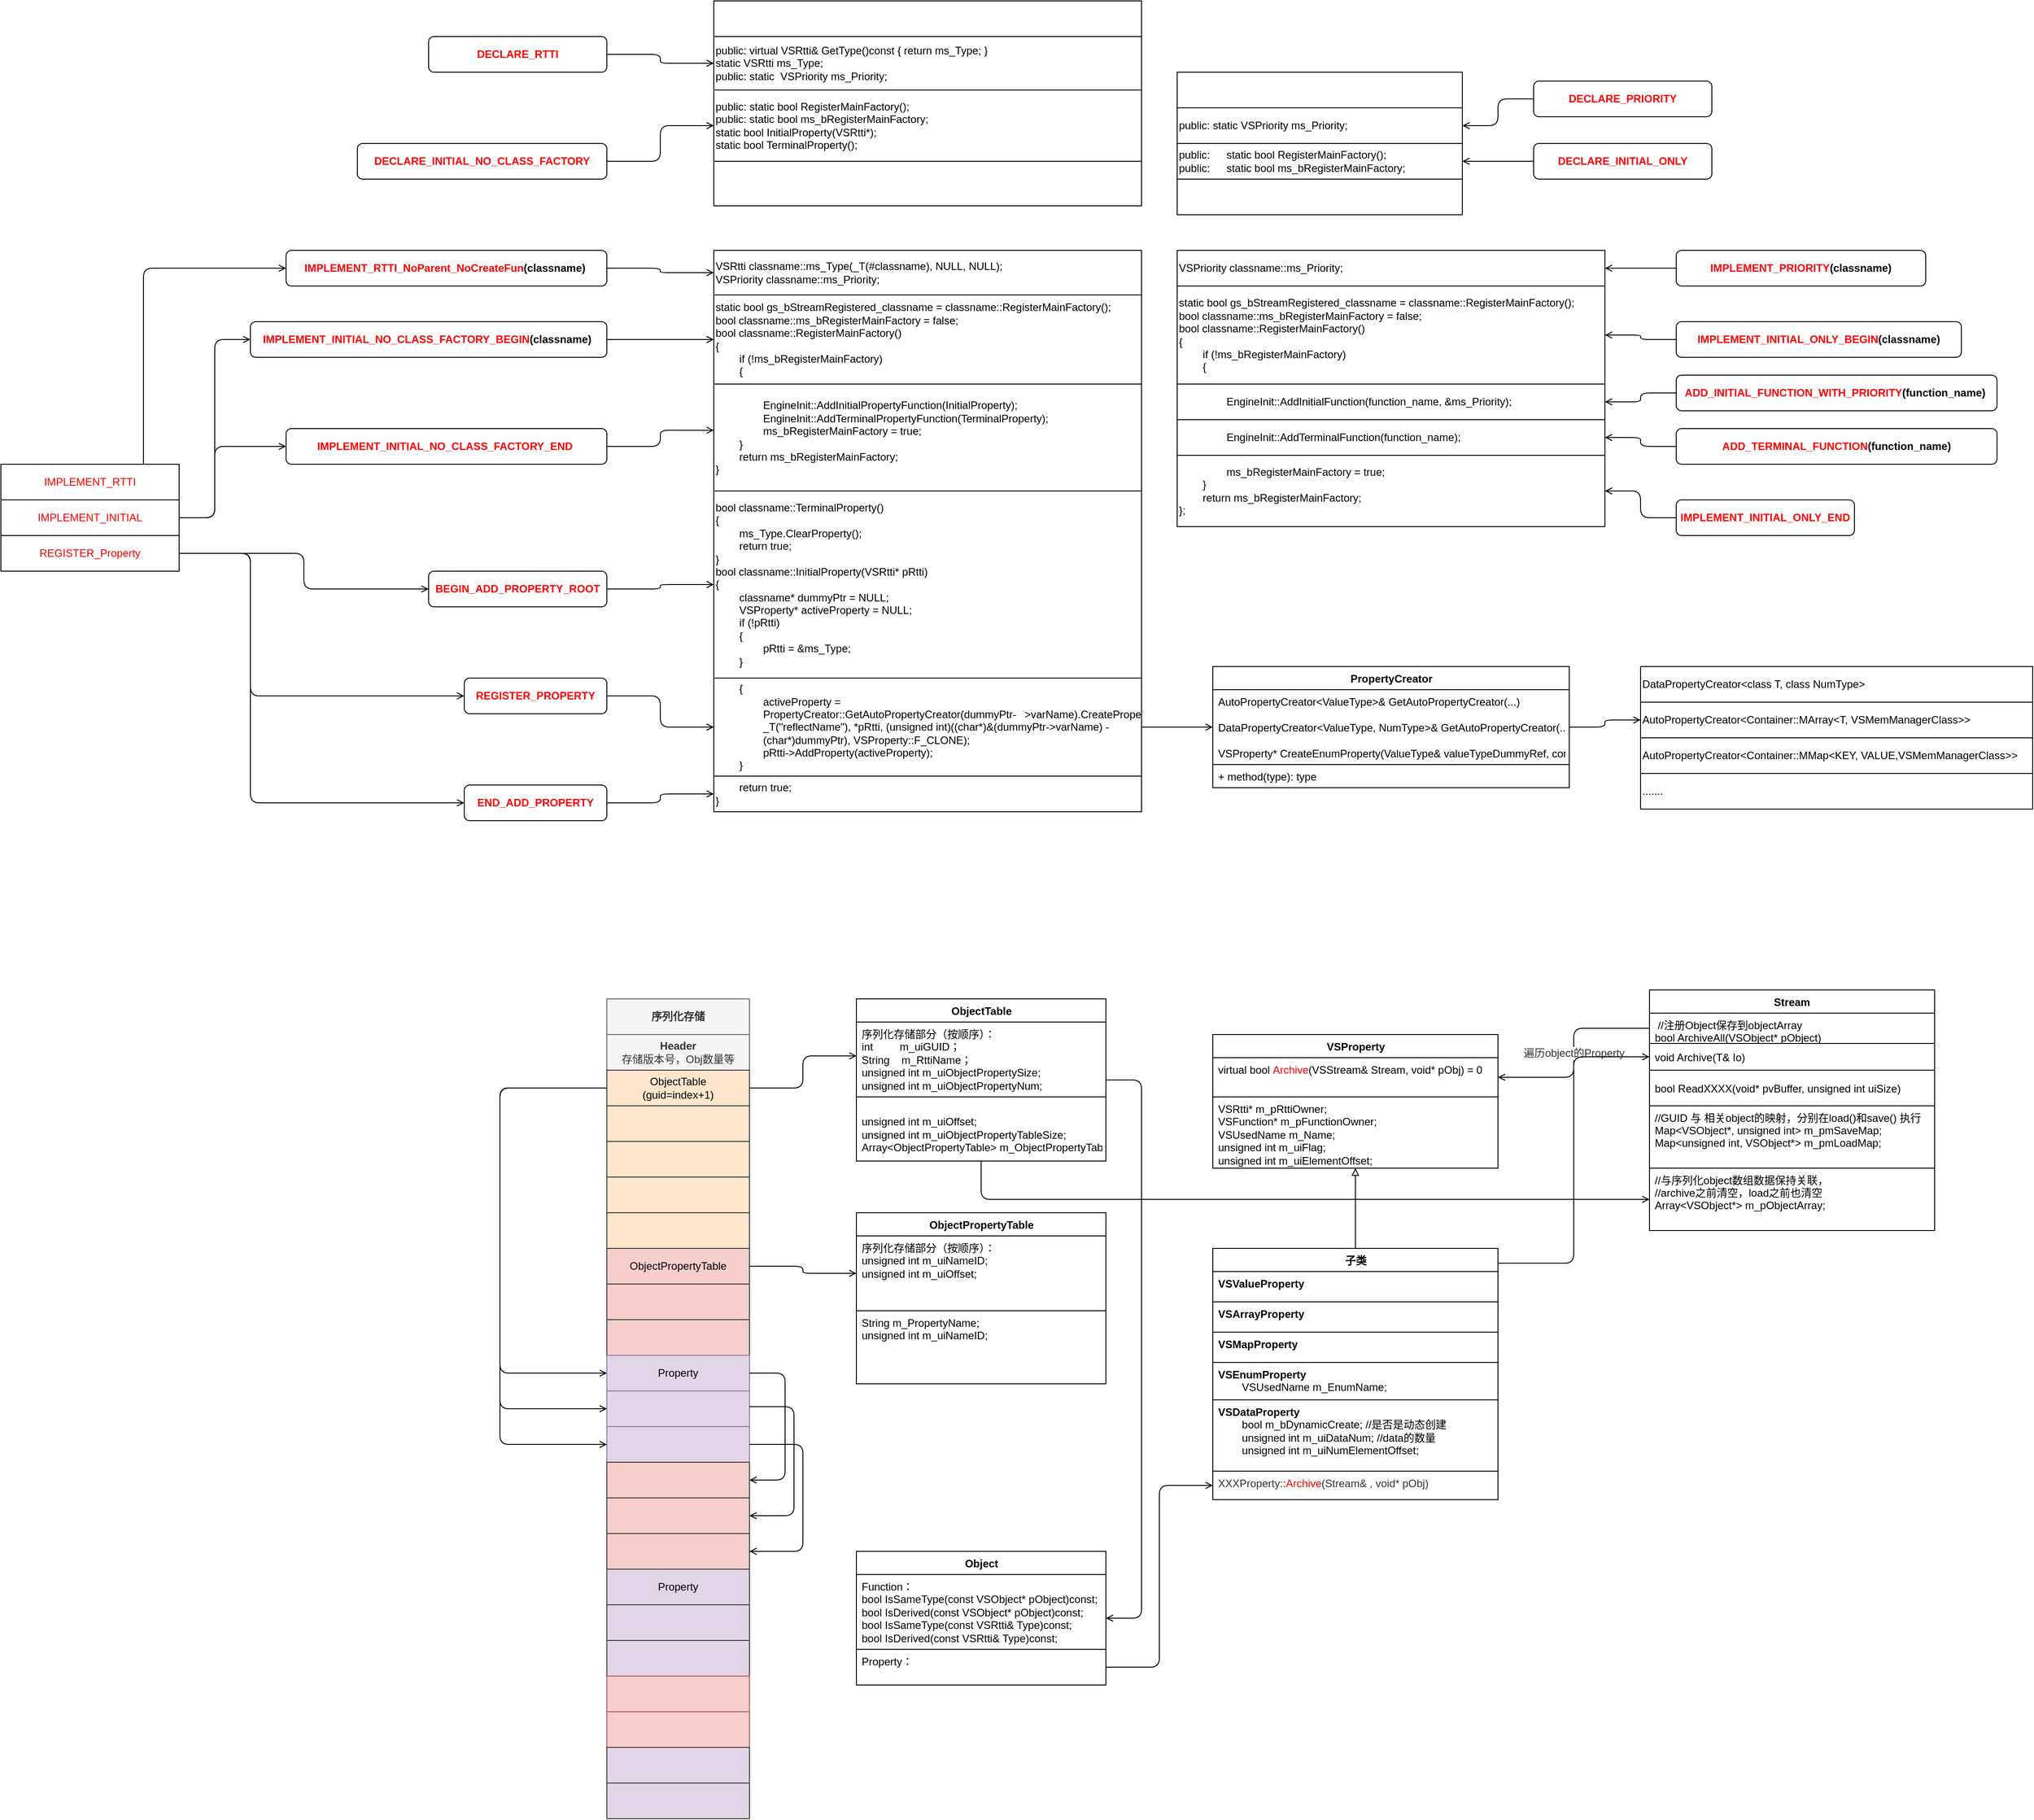 <mxfile>
    <diagram id="WuswvTemLT0prP-b2OBn" name="Page-1">
        <mxGraphModel dx="1922" dy="726" grid="1" gridSize="10" guides="1" tooltips="1" connect="1" arrows="1" fold="1" page="0" pageScale="1" pageWidth="1654" pageHeight="2336" math="0" shadow="0">
            <root>
                <mxCell id="0"/>
                <mxCell id="1" parent="0"/>
                <mxCell id="11" value="" style="shape=table;startSize=0;container=1;collapsible=0;childLayout=tableLayout;" parent="1" vertex="1">
                    <mxGeometry x="1280" y="200" width="320" height="160" as="geometry"/>
                </mxCell>
                <mxCell id="12" value="" style="shape=partialRectangle;collapsible=0;dropTarget=0;pointerEvents=0;fillColor=none;top=0;left=0;bottom=0;right=0;points=[[0,0.5],[1,0.5]];portConstraint=eastwest;" parent="11" vertex="1">
                    <mxGeometry width="320" height="40" as="geometry"/>
                </mxCell>
                <mxCell id="13" value="" style="shape=partialRectangle;html=1;whiteSpace=wrap;connectable=0;overflow=hidden;fillColor=none;top=0;left=0;bottom=0;right=0;pointerEvents=1;" parent="12" vertex="1">
                    <mxGeometry width="320" height="40" as="geometry">
                        <mxRectangle width="320" height="40" as="alternateBounds"/>
                    </mxGeometry>
                </mxCell>
                <mxCell id="14" value="" style="shape=partialRectangle;collapsible=0;dropTarget=0;pointerEvents=0;fillColor=none;top=0;left=0;bottom=0;right=0;points=[[0,0.5],[1,0.5]];portConstraint=eastwest;" parent="11" vertex="1">
                    <mxGeometry y="40" width="320" height="40" as="geometry"/>
                </mxCell>
                <mxCell id="15" value="public:&lt;span&gt;&#9;&lt;/span&gt;static VSPriority ms_Priority;" style="shape=partialRectangle;html=1;whiteSpace=wrap;connectable=0;overflow=hidden;fillColor=none;top=0;left=0;bottom=0;right=0;pointerEvents=1;align=left;" parent="14" vertex="1">
                    <mxGeometry width="320" height="40" as="geometry">
                        <mxRectangle width="320" height="40" as="alternateBounds"/>
                    </mxGeometry>
                </mxCell>
                <mxCell id="16" value="" style="shape=partialRectangle;collapsible=0;dropTarget=0;pointerEvents=0;fillColor=none;top=0;left=0;bottom=0;right=0;points=[[0,0.5],[1,0.5]];portConstraint=eastwest;" parent="11" vertex="1">
                    <mxGeometry y="80" width="320" height="40" as="geometry"/>
                </mxCell>
                <mxCell id="17" value="&lt;div&gt;&lt;font style=&quot;font-size: 12px&quot;&gt;&lt;font style=&quot;font-size: 12px&quot;&gt;public:&lt;span style=&quot;white-space: pre&quot;&gt;&#9;&lt;/span&gt;&lt;/font&gt;static bool RegisterMainFactory();&lt;/font&gt;&lt;/div&gt;&lt;div&gt;&lt;font style=&quot;font-size: 12px&quot;&gt;&lt;font style=&quot;font-size: 12px&quot;&gt;public:&lt;span style=&quot;white-space: pre&quot;&gt;&#9;&lt;/span&gt;&lt;/font&gt;static bool ms_bRegisterMainFactory;&lt;/font&gt;&lt;/div&gt;" style="shape=partialRectangle;html=1;whiteSpace=wrap;connectable=0;overflow=hidden;fillColor=none;top=0;left=0;bottom=0;right=0;pointerEvents=1;align=left;" parent="16" vertex="1">
                    <mxGeometry width="320" height="40" as="geometry">
                        <mxRectangle width="320" height="40" as="alternateBounds"/>
                    </mxGeometry>
                </mxCell>
                <mxCell id="18" value="" style="shape=partialRectangle;collapsible=0;dropTarget=0;pointerEvents=0;fillColor=none;top=0;left=0;bottom=0;right=0;points=[[0,0.5],[1,0.5]];portConstraint=eastwest;" parent="11" vertex="1">
                    <mxGeometry y="120" width="320" height="40" as="geometry"/>
                </mxCell>
                <mxCell id="19" value="" style="shape=partialRectangle;html=1;whiteSpace=wrap;connectable=0;overflow=hidden;fillColor=none;top=0;left=0;bottom=0;right=0;pointerEvents=1;" parent="18" vertex="1">
                    <mxGeometry width="320" height="40" as="geometry">
                        <mxRectangle width="320" height="40" as="alternateBounds"/>
                    </mxGeometry>
                </mxCell>
                <mxCell id="22" value="" style="edgeStyle=orthogonalEdgeStyle;html=1;fontSize=12;endArrow=open;endFill=0;entryX=1;entryY=0.5;entryDx=0;entryDy=0;" parent="1" source="20" target="16" edge="1">
                    <mxGeometry relative="1" as="geometry">
                        <mxPoint x="1120" y="320" as="targetPoint"/>
                    </mxGeometry>
                </mxCell>
                <mxCell id="20" value="&lt;b&gt;&lt;font color=&quot;#ff0000&quot;&gt;DECLARE_INITIAL_ONLY&lt;/font&gt;&lt;/b&gt;" style="rounded=1;whiteSpace=wrap;html=1;fontFamily=Helvetica;fontSize=12;fontColor=rgb(0, 0, 0);align=center;strokeColor=rgb(0, 0, 0);fillColor=rgb(255, 255, 255);" parent="1" vertex="1">
                    <mxGeometry x="1680" y="280" width="200" height="40" as="geometry"/>
                </mxCell>
                <mxCell id="24" value="" style="edgeStyle=orthogonalEdgeStyle;html=1;fontSize=12;endArrow=open;endFill=0;entryX=1;entryY=0.5;entryDx=0;entryDy=0;" parent="1" source="23" target="14" edge="1">
                    <mxGeometry relative="1" as="geometry">
                        <mxPoint x="1120" y="240" as="targetPoint"/>
                    </mxGeometry>
                </mxCell>
                <mxCell id="23" value="&lt;b&gt;&lt;font color=&quot;#ff0000&quot;&gt;DECLARE_PRIORITY&lt;/font&gt;&lt;/b&gt;" style="rounded=1;whiteSpace=wrap;html=1;fontFamily=Helvetica;fontSize=12;fontColor=rgb(0, 0, 0);align=center;strokeColor=rgb(0, 0, 0);fillColor=rgb(255, 255, 255);" parent="1" vertex="1">
                    <mxGeometry x="1680" y="210" width="200" height="40" as="geometry"/>
                </mxCell>
                <mxCell id="25" value="" style="shape=table;startSize=0;container=1;collapsible=0;childLayout=tableLayout;" parent="1" vertex="1">
                    <mxGeometry x="1280" y="400" width="480" height="310" as="geometry"/>
                </mxCell>
                <mxCell id="28" value="" style="shape=partialRectangle;collapsible=0;dropTarget=0;pointerEvents=0;fillColor=none;top=0;left=0;bottom=0;right=0;points=[[0,0.5],[1,0.5]];portConstraint=eastwest;" parent="25" vertex="1">
                    <mxGeometry width="480" height="40" as="geometry"/>
                </mxCell>
                <mxCell id="29" value="VSPriority classname::ms_Priority;" style="shape=partialRectangle;html=1;whiteSpace=wrap;connectable=0;overflow=hidden;fillColor=none;top=0;left=0;bottom=0;right=0;pointerEvents=1;align=left;" parent="28" vertex="1">
                    <mxGeometry width="480" height="40" as="geometry">
                        <mxRectangle width="480" height="40" as="alternateBounds"/>
                    </mxGeometry>
                </mxCell>
                <mxCell id="30" value="" style="shape=partialRectangle;collapsible=0;dropTarget=0;pointerEvents=0;fillColor=none;top=0;left=0;bottom=0;right=0;points=[[0,0.5],[1,0.5]];portConstraint=eastwest;" parent="25" vertex="1">
                    <mxGeometry y="40" width="480" height="110" as="geometry"/>
                </mxCell>
                <mxCell id="31" value="&lt;div&gt;static bool gs_bStreamRegistered_classname = classname::RegisterMainFactory();&lt;/div&gt;&lt;div&gt;bool classname::ms_bRegisterMainFactory = false;&lt;/div&gt;&lt;div&gt;bool classname::RegisterMainFactory()&lt;/div&gt;&lt;div&gt;{&lt;/div&gt;&lt;div&gt;&lt;span&gt;&#9;&lt;/span&gt;&lt;span style=&quot;white-space: pre&quot;&gt;&#9;&lt;/span&gt;if (!ms_bRegisterMainFactory)&lt;/div&gt;&lt;div&gt;&lt;span&gt;&#9;&lt;/span&gt;&lt;span style=&quot;white-space: pre&quot;&gt;&#9;&lt;/span&gt;{&lt;/div&gt;" style="shape=partialRectangle;html=1;whiteSpace=wrap;connectable=0;overflow=hidden;fillColor=none;top=0;left=0;bottom=0;right=0;pointerEvents=1;align=left;" parent="30" vertex="1">
                    <mxGeometry width="480" height="110" as="geometry">
                        <mxRectangle width="480" height="110" as="alternateBounds"/>
                    </mxGeometry>
                </mxCell>
                <mxCell id="32" value="" style="shape=partialRectangle;collapsible=0;dropTarget=0;pointerEvents=0;fillColor=none;top=0;left=0;bottom=0;right=0;points=[[0,0.5],[1,0.5]];portConstraint=eastwest;" parent="25" vertex="1">
                    <mxGeometry y="150" width="480" height="40" as="geometry"/>
                </mxCell>
                <mxCell id="33" value="&lt;div&gt;&lt;span&gt;&lt;span style=&quot;white-space: pre&quot;&gt;&#9;&lt;/span&gt;&lt;span style=&quot;white-space: pre&quot;&gt;&#9;&lt;/span&gt;EngineInit::AddInitialFunction(function_name, &amp;amp;ms_Priority);&lt;/span&gt;&lt;/div&gt;" style="shape=partialRectangle;html=1;whiteSpace=wrap;connectable=0;overflow=hidden;fillColor=none;top=0;left=0;bottom=0;right=0;pointerEvents=1;align=left;" parent="32" vertex="1">
                    <mxGeometry width="480" height="40" as="geometry">
                        <mxRectangle width="480" height="40" as="alternateBounds"/>
                    </mxGeometry>
                </mxCell>
                <mxCell id="37" value="" style="shape=partialRectangle;collapsible=0;dropTarget=0;pointerEvents=0;fillColor=none;top=0;left=0;bottom=0;right=0;points=[[0,0.5],[1,0.5]];portConstraint=eastwest;" parent="25" vertex="1">
                    <mxGeometry y="190" width="480" height="40" as="geometry"/>
                </mxCell>
                <mxCell id="38" value="&lt;span style=&quot;white-space: pre&quot;&gt;&#9;&lt;/span&gt;&lt;span style=&quot;white-space: pre&quot;&gt;&#9;&lt;/span&gt;EngineInit::AddTerminalFunction(function_name);" style="shape=partialRectangle;html=1;whiteSpace=wrap;connectable=0;overflow=hidden;fillColor=none;top=0;left=0;bottom=0;right=0;pointerEvents=1;align=left;" parent="37" vertex="1">
                    <mxGeometry width="480" height="40" as="geometry">
                        <mxRectangle width="480" height="40" as="alternateBounds"/>
                    </mxGeometry>
                </mxCell>
                <mxCell id="111" value="" style="shape=partialRectangle;collapsible=0;dropTarget=0;pointerEvents=0;fillColor=none;top=0;left=0;bottom=0;right=0;points=[[0,0.5],[1,0.5]];portConstraint=eastwest;" parent="25" vertex="1">
                    <mxGeometry y="230" width="480" height="80" as="geometry"/>
                </mxCell>
                <mxCell id="112" value="&lt;div&gt;&lt;span&gt;&#9;&#9;&lt;/span&gt;&lt;span style=&quot;white-space: pre&quot;&gt;&#9;&lt;/span&gt;&lt;span style=&quot;white-space: pre&quot;&gt;&#9;&lt;/span&gt;ms_bRegisterMainFactory = true;&lt;/div&gt;&lt;div&gt;&lt;span&gt;&#9;&lt;/span&gt;&lt;span style=&quot;white-space: pre&quot;&gt;&#9;&lt;/span&gt;}&lt;/div&gt;&lt;div&gt;&lt;span&gt;&#9;&lt;/span&gt;&lt;span style=&quot;white-space: pre&quot;&gt;&#9;&lt;/span&gt;return ms_bRegisterMainFactory;&lt;/div&gt;&lt;div&gt;};&lt;/div&gt;" style="shape=partialRectangle;html=1;whiteSpace=wrap;connectable=0;overflow=hidden;fillColor=none;top=0;left=0;bottom=0;right=0;pointerEvents=1;align=left;" parent="111" vertex="1">
                    <mxGeometry width="480" height="80" as="geometry">
                        <mxRectangle width="480" height="80" as="alternateBounds"/>
                    </mxGeometry>
                </mxCell>
                <mxCell id="35" value="" style="edgeStyle=orthogonalEdgeStyle;html=1;fontSize=12;endArrow=open;endFill=0;" parent="1" source="34" target="30" edge="1">
                    <mxGeometry relative="1" as="geometry">
                        <mxPoint x="1120" y="460" as="targetPoint"/>
                    </mxGeometry>
                </mxCell>
                <mxCell id="34" value="&lt;b&gt;&lt;font color=&quot;#ff0000&quot;&gt;IMPLEMENT_INITIAL_ONLY_BEGIN&lt;/font&gt;(classname)&lt;/b&gt;" style="rounded=1;whiteSpace=wrap;html=1;fontFamily=Helvetica;fontSize=12;fontColor=rgb(0, 0, 0);align=center;strokeColor=rgb(0, 0, 0);fillColor=rgb(255, 255, 255);" parent="1" vertex="1">
                    <mxGeometry x="1840" y="480" width="320" height="40" as="geometry"/>
                </mxCell>
                <mxCell id="39" value="" style="edgeStyle=orthogonalEdgeStyle;html=1;fontSize=12;endArrow=open;endFill=0;entryX=1;entryY=0.5;entryDx=0;entryDy=0;exitX=0;exitY=0.5;exitDx=0;exitDy=0;" parent="1" source="36" target="32" edge="1">
                    <mxGeometry relative="1" as="geometry">
                        <mxPoint x="1120" y="580" as="targetPoint"/>
                    </mxGeometry>
                </mxCell>
                <mxCell id="36" value="&lt;b&gt;&lt;font color=&quot;#ff0000&quot;&gt;ADD_INITIAL_FUNCTION_WITH_PRIORITY&lt;/font&gt;(function_name)&amp;nbsp;&lt;/b&gt;" style="rounded=1;whiteSpace=wrap;html=1;fontFamily=Helvetica;fontSize=12;fontColor=rgb(0, 0, 0);align=center;strokeColor=rgb(0, 0, 0);fillColor=rgb(255, 255, 255);" parent="1" vertex="1">
                    <mxGeometry x="1840" y="540" width="360" height="40" as="geometry"/>
                </mxCell>
                <mxCell id="41" value="" style="edgeStyle=orthogonalEdgeStyle;html=1;fontSize=12;endArrow=open;endFill=0;entryX=1;entryY=0.5;entryDx=0;entryDy=0;exitX=0;exitY=0.5;exitDx=0;exitDy=0;" parent="1" source="40" target="28" edge="1">
                    <mxGeometry relative="1" as="geometry">
                        <mxPoint x="1120" y="380" as="targetPoint"/>
                    </mxGeometry>
                </mxCell>
                <mxCell id="40" value="&lt;b&gt;&lt;font color=&quot;#ff0000&quot;&gt;IMPLEMENT_PRIORITY&lt;/font&gt;(classname)&lt;/b&gt;" style="rounded=1;whiteSpace=wrap;html=1;fontFamily=Helvetica;fontSize=12;fontColor=rgb(0, 0, 0);align=center;strokeColor=rgb(0, 0, 0);fillColor=rgb(255, 255, 255);" parent="1" vertex="1">
                    <mxGeometry x="1840" y="400" width="280" height="40" as="geometry"/>
                </mxCell>
                <mxCell id="43" value="" style="edgeStyle=orthogonalEdgeStyle;html=1;fontSize=12;endArrow=open;endFill=0;entryX=1;entryY=0.5;entryDx=0;entryDy=0;" parent="1" source="42" target="37" edge="1">
                    <mxGeometry relative="1" as="geometry">
                        <mxPoint x="1120" y="660" as="targetPoint"/>
                    </mxGeometry>
                </mxCell>
                <mxCell id="42" value="&lt;b&gt;&lt;font color=&quot;#ff0000&quot;&gt;ADD_TERMINAL_FUNCTION&lt;/font&gt;(function_name)&lt;/b&gt;" style="rounded=1;whiteSpace=wrap;html=1;fontFamily=Helvetica;fontSize=12;fontColor=rgb(0, 0, 0);align=center;strokeColor=rgb(0, 0, 0);fillColor=rgb(255, 255, 255);" parent="1" vertex="1">
                    <mxGeometry x="1840" y="600" width="360" height="40" as="geometry"/>
                </mxCell>
                <mxCell id="65" value="" style="edgeStyle=orthogonalEdgeStyle;html=1;fontSize=12;fontColor=#FF0000;endArrow=open;endFill=0;entryX=0;entryY=0.5;entryDx=0;entryDy=0;" parent="1" source="45" target="61" edge="1">
                    <mxGeometry relative="1" as="geometry">
                        <mxPoint x="680" y="460" as="targetPoint"/>
                    </mxGeometry>
                </mxCell>
                <mxCell id="45" value="&lt;font color=&quot;#ff0000&quot;&gt;&lt;b&gt;DECLARE_INITIAL_NO_CLASS_FACTORY&lt;/b&gt;&lt;/font&gt;" style="rounded=1;whiteSpace=wrap;html=1;fontFamily=Helvetica;fontSize=12;fontColor=rgb(0, 0, 0);align=center;strokeColor=rgb(0, 0, 0);fillColor=rgb(255, 255, 255);" parent="1" vertex="1">
                    <mxGeometry x="360" y="280" width="280" height="40" as="geometry"/>
                </mxCell>
                <mxCell id="245" value="" style="edgeStyle=orthogonalEdgeStyle;html=1;fontSize=12;fontColor=default;endArrow=open;endFill=0;exitX=1;exitY=0.5;exitDx=0;exitDy=0;entryX=0;entryY=0.5;entryDx=0;entryDy=0;" parent="1" source="93" target="231" edge="1">
                    <mxGeometry relative="1" as="geometry">
                        <mxPoint x="1500" y="940.053" as="targetPoint"/>
                    </mxGeometry>
                </mxCell>
                <mxCell id="46" value="" style="shape=table;startSize=0;container=1;collapsible=0;childLayout=tableLayout;" parent="1" vertex="1">
                    <mxGeometry x="760" y="400" width="480" height="630.0" as="geometry"/>
                </mxCell>
                <mxCell id="47" value="" style="shape=partialRectangle;collapsible=0;dropTarget=0;pointerEvents=0;fillColor=none;top=0;left=0;bottom=0;right=0;points=[[0,0.5],[1,0.5]];portConstraint=eastwest;" parent="46" vertex="1">
                    <mxGeometry width="480" height="50" as="geometry"/>
                </mxCell>
                <mxCell id="48" value="&lt;div&gt;VSRtti classname::ms_Type(_T(#classname), NULL, NULL);&lt;/div&gt;&lt;div&gt;VSPriority classname::ms_Priority;&lt;/div&gt;" style="shape=partialRectangle;html=1;whiteSpace=wrap;connectable=0;overflow=hidden;fillColor=none;top=0;left=0;bottom=0;right=0;pointerEvents=1;align=left;" parent="47" vertex="1">
                    <mxGeometry width="480" height="50" as="geometry">
                        <mxRectangle width="480" height="50" as="alternateBounds"/>
                    </mxGeometry>
                </mxCell>
                <mxCell id="49" value="" style="shape=partialRectangle;collapsible=0;dropTarget=0;pointerEvents=0;fillColor=none;top=0;left=0;bottom=0;right=0;points=[[0,0.5],[1,0.5]];portConstraint=eastwest;" parent="46" vertex="1">
                    <mxGeometry y="50" width="480" height="100" as="geometry"/>
                </mxCell>
                <mxCell id="50" value="&lt;div&gt;static bool gs_bStreamRegistered_classname = classname::RegisterMainFactory();&lt;/div&gt;&lt;div&gt;bool classname::ms_bRegisterMainFactory = false;&lt;/div&gt;&lt;div&gt;bool classname::RegisterMainFactory()&lt;/div&gt;&lt;div&gt;{&lt;/div&gt;&lt;div&gt;&lt;span&gt;&#9;&lt;/span&gt;&lt;span style=&quot;white-space: pre&quot;&gt;&#9;&lt;/span&gt;if (!ms_bRegisterMainFactory)&lt;/div&gt;&lt;div&gt;&lt;span&gt;&#9;&lt;/span&gt;&lt;span style=&quot;white-space: pre&quot;&gt;&#9;&lt;/span&gt;{&lt;/div&gt;" style="shape=partialRectangle;html=1;whiteSpace=wrap;connectable=0;overflow=hidden;fillColor=none;top=0;left=0;bottom=0;right=0;pointerEvents=1;align=left;" parent="49" vertex="1">
                    <mxGeometry width="480" height="100" as="geometry">
                        <mxRectangle width="480" height="100" as="alternateBounds"/>
                    </mxGeometry>
                </mxCell>
                <mxCell id="51" value="" style="shape=partialRectangle;collapsible=0;dropTarget=0;pointerEvents=0;fillColor=none;top=0;left=0;bottom=0;right=0;points=[[0,0.5],[1,0.5]];portConstraint=eastwest;" parent="46" vertex="1">
                    <mxGeometry y="150" width="480" height="120" as="geometry"/>
                </mxCell>
                <mxCell id="52" value="&lt;div&gt;&lt;span&gt;&#9;&#9;&lt;/span&gt;&lt;span style=&quot;white-space: pre&quot;&gt;&#9;&lt;span style=&quot;white-space: pre&quot;&gt;&#9;&lt;/span&gt;&lt;/span&gt;EngineInit::AddInitialPropertyFunction(InitialProperty);&lt;/div&gt;&lt;div&gt;&lt;span&gt;&#9;&#9;&lt;/span&gt;&lt;span style=&quot;white-space: pre&quot;&gt;&#9;&lt;span style=&quot;white-space: pre&quot;&gt;&#9;&lt;/span&gt;&lt;/span&gt;EngineInit::AddTerminalPropertyFunction(TerminalProperty);&lt;/div&gt;&lt;div&gt;&lt;span&gt;&#9;&#9;&lt;/span&gt;&lt;span style=&quot;white-space: pre&quot;&gt;&#9;&lt;span style=&quot;white-space: pre&quot;&gt;&#9;&lt;/span&gt;&lt;/span&gt;ms_bRegisterMainFactory = true;&lt;/div&gt;&lt;div&gt;&lt;span&gt;&#9;&lt;/span&gt;&lt;span style=&quot;white-space: pre&quot;&gt;&#9;&lt;/span&gt;}&lt;/div&gt;&lt;div&gt;&lt;span&gt;&#9;&lt;/span&gt;&lt;span style=&quot;white-space: pre&quot;&gt;&#9;&lt;/span&gt;return ms_bRegisterMainFactory;&lt;/div&gt;&lt;div&gt;}&lt;/div&gt;" style="shape=partialRectangle;html=1;whiteSpace=wrap;connectable=0;overflow=hidden;fillColor=none;top=0;left=0;bottom=0;right=0;pointerEvents=1;align=left;" parent="51" vertex="1">
                    <mxGeometry width="480" height="120" as="geometry">
                        <mxRectangle width="480" height="120" as="alternateBounds"/>
                    </mxGeometry>
                </mxCell>
                <mxCell id="91" value="" style="shape=partialRectangle;collapsible=0;dropTarget=0;pointerEvents=0;fillColor=none;top=0;left=0;bottom=0;right=0;points=[[0,0.5],[1,0.5]];portConstraint=eastwest;" parent="46" vertex="1">
                    <mxGeometry y="270" width="480" height="210" as="geometry"/>
                </mxCell>
                <mxCell id="92" value="&lt;div&gt;bool classname::TerminalProperty()&lt;/div&gt;&lt;div&gt;{&lt;/div&gt;&lt;div&gt;&lt;span&gt;&#9;&lt;/span&gt;&lt;span style=&quot;white-space: pre&quot;&gt;&#9;&lt;/span&gt;ms_Type.ClearProperty();&lt;/div&gt;&lt;div&gt;&lt;span&gt;&#9;&lt;/span&gt;&lt;span style=&quot;white-space: pre&quot;&gt;&#9;&lt;/span&gt;return true;&lt;/div&gt;&lt;div&gt;}&lt;/div&gt;&lt;div&gt;bool classname::InitialProperty(VSRtti* pRtti)&lt;/div&gt;&lt;div&gt;{&lt;/div&gt;&lt;div&gt;&lt;span&gt;&#9;&lt;/span&gt;&lt;span style=&quot;white-space: pre&quot;&gt;&#9;&lt;/span&gt;classname* dummyPtr = NULL;&lt;/div&gt;&lt;div&gt;&lt;span&gt;&#9;&lt;/span&gt;&lt;span style=&quot;white-space: pre&quot;&gt;&#9;&lt;/span&gt;VSProperty* activeProperty = NULL;&lt;/div&gt;&lt;div&gt;&lt;span&gt;&#9;&lt;/span&gt;&lt;span style=&quot;white-space: pre&quot;&gt;&#9;&lt;/span&gt;if (!pRtti)&lt;/div&gt;&lt;div&gt;&lt;span&gt;&#9;&lt;/span&gt;&lt;span style=&quot;white-space: pre&quot;&gt;&#9;&lt;/span&gt;{&lt;/div&gt;&lt;div&gt;&lt;span&gt;&#9;&#9;&lt;/span&gt;&lt;span style=&quot;white-space: pre&quot;&gt;&#9;&lt;span style=&quot;white-space: pre&quot;&gt;&#9;&lt;/span&gt;&lt;/span&gt;pRtti = &amp;amp;ms_Type;&lt;/div&gt;&lt;div&gt;&lt;span&gt;&#9;&lt;/span&gt;&lt;span style=&quot;white-space: pre&quot;&gt;&#9;&lt;/span&gt;}&lt;/div&gt;" style="shape=partialRectangle;html=1;whiteSpace=wrap;connectable=0;overflow=hidden;fillColor=none;top=0;left=0;bottom=0;right=0;pointerEvents=1;align=left;" parent="91" vertex="1">
                    <mxGeometry width="480" height="210" as="geometry">
                        <mxRectangle width="480" height="210" as="alternateBounds"/>
                    </mxGeometry>
                </mxCell>
                <mxCell id="93" value="" style="shape=partialRectangle;collapsible=0;dropTarget=0;pointerEvents=0;fillColor=none;top=0;left=0;bottom=0;right=0;points=[[0,0.5],[1,0.5]];portConstraint=eastwest;" parent="46" vertex="1">
                    <mxGeometry y="480" width="480" height="110" as="geometry"/>
                </mxCell>
                <mxCell id="94" value="&lt;div&gt;&lt;span&gt;&#9;&lt;/span&gt;&lt;span style=&quot;white-space: pre&quot;&gt;&#9;&lt;/span&gt;{&lt;/div&gt;&lt;div&gt;&lt;span&gt;&#9;&#9;&lt;/span&gt;&lt;span style=&quot;white-space: pre&quot;&gt;&#9;&lt;/span&gt;&lt;span style=&quot;white-space: pre&quot;&gt;&#9;&lt;/span&gt;activeProperty = &lt;span style=&quot;white-space: pre&quot;&gt;&#9;&lt;/span&gt;&lt;span style=&quot;white-space: pre&quot;&gt;&#9;&lt;/span&gt;PropertyCreator::GetAutoPropertyCreator(dummyPtr-&lt;span style=&quot;white-space: pre&quot;&gt;&#9;&lt;/span&gt;&amp;gt;varName).CreateProperty(&lt;/div&gt;&lt;div&gt;&lt;span&gt;&#9;&#9;&#9;&lt;/span&gt;&lt;span style=&quot;white-space: pre&quot;&gt;&#9;&lt;/span&gt;&lt;span style=&quot;white-space: pre&quot;&gt;&#9;&lt;/span&gt;_T(&quot;reflectName&quot;), *pRtti, (unsigned int)((char*)&amp;amp;(dummyPtr-&amp;gt;varName) - &lt;span style=&quot;white-space: pre&quot;&gt;&#9;&lt;/span&gt;&lt;span style=&quot;white-space: pre&quot;&gt;&#9;&lt;/span&gt;(char*)dummyPtr), VSProperty::F_CLONE);&lt;/div&gt;&lt;div&gt;&lt;span&gt;&#9;&#9;&lt;/span&gt;&lt;span style=&quot;white-space: pre&quot;&gt;&#9;&lt;/span&gt;&lt;span style=&quot;white-space: pre&quot;&gt;&#9;&lt;/span&gt;pRtti-&amp;gt;AddProperty(activeProperty);&lt;/div&gt;&lt;div&gt;&lt;span&gt;&#9;&lt;/span&gt;&lt;span style=&quot;white-space: pre&quot;&gt;&#9;&lt;/span&gt;}&lt;/div&gt;" style="shape=partialRectangle;html=1;whiteSpace=wrap;connectable=0;overflow=hidden;fillColor=none;top=0;left=0;bottom=0;right=0;pointerEvents=1;align=left;" parent="93" vertex="1">
                    <mxGeometry width="480" height="110" as="geometry">
                        <mxRectangle width="480" height="110" as="alternateBounds"/>
                    </mxGeometry>
                </mxCell>
                <mxCell id="97" value="" style="shape=partialRectangle;collapsible=0;dropTarget=0;pointerEvents=0;fillColor=none;top=0;left=0;bottom=0;right=0;points=[[0,0.5],[1,0.5]];portConstraint=eastwest;" parent="46" vertex="1">
                    <mxGeometry y="590" width="480" height="40" as="geometry"/>
                </mxCell>
                <mxCell id="98" value="&lt;div&gt;&lt;span&gt;&#9;&lt;/span&gt;&lt;span style=&quot;white-space: pre&quot;&gt;&#9;&lt;/span&gt;return true;&lt;/div&gt;&lt;div&gt;}&lt;/div&gt;" style="shape=partialRectangle;html=1;whiteSpace=wrap;connectable=0;overflow=hidden;fillColor=none;top=0;left=0;bottom=0;right=0;pointerEvents=1;align=left;" parent="97" vertex="1">
                    <mxGeometry width="480" height="40" as="geometry">
                        <mxRectangle width="480" height="40" as="alternateBounds"/>
                    </mxGeometry>
                </mxCell>
                <mxCell id="66" value="" style="edgeStyle=orthogonalEdgeStyle;html=1;fontSize=12;fontColor=#FF0000;endArrow=open;endFill=0;entryX=0;entryY=0.5;entryDx=0;entryDy=0;" parent="1" source="55" target="59" edge="1">
                    <mxGeometry relative="1" as="geometry">
                        <mxPoint x="680" y="260" as="targetPoint"/>
                    </mxGeometry>
                </mxCell>
                <mxCell id="55" value="&lt;font color=&quot;#ff0000&quot;&gt;&lt;b&gt;DECLARE_RTTI&lt;/b&gt;&lt;/font&gt;" style="rounded=1;whiteSpace=wrap;html=1;fontFamily=Helvetica;fontSize=12;fontColor=rgb(0, 0, 0);align=center;strokeColor=rgb(0, 0, 0);fillColor=rgb(255, 255, 255);" parent="1" vertex="1">
                    <mxGeometry x="440" y="160" width="200" height="40" as="geometry"/>
                </mxCell>
                <mxCell id="56" value="" style="shape=table;startSize=0;container=1;collapsible=0;childLayout=tableLayout;" parent="1" vertex="1">
                    <mxGeometry x="760" y="120" width="480" height="230" as="geometry"/>
                </mxCell>
                <mxCell id="57" value="" style="shape=partialRectangle;collapsible=0;dropTarget=0;pointerEvents=0;fillColor=none;top=0;left=0;bottom=0;right=0;points=[[0,0.5],[1,0.5]];portConstraint=eastwest;" parent="56" vertex="1">
                    <mxGeometry width="480" height="40" as="geometry"/>
                </mxCell>
                <mxCell id="58" value="" style="shape=partialRectangle;html=1;whiteSpace=wrap;connectable=0;overflow=hidden;fillColor=none;top=0;left=0;bottom=0;right=0;pointerEvents=1;" parent="57" vertex="1">
                    <mxGeometry width="480" height="40" as="geometry">
                        <mxRectangle width="480" height="40" as="alternateBounds"/>
                    </mxGeometry>
                </mxCell>
                <mxCell id="59" value="" style="shape=partialRectangle;collapsible=0;dropTarget=0;pointerEvents=0;fillColor=none;top=0;left=0;bottom=0;right=0;points=[[0,0.5],[1,0.5]];portConstraint=eastwest;" parent="56" vertex="1">
                    <mxGeometry y="40" width="480" height="60" as="geometry"/>
                </mxCell>
                <mxCell id="60" value="&lt;div&gt;public: virtual VSRtti&amp;amp; GetType()const { return ms_Type; }&lt;/div&gt;&lt;div&gt;&lt;span&gt;&#9;&#9;&lt;/span&gt;static VSRtti ms_Type;&lt;/div&gt;&lt;div&gt;public:&lt;span&gt;&#9;&lt;/span&gt;static&amp;nbsp; VSPriority ms_Priority;&lt;/div&gt;" style="shape=partialRectangle;html=1;whiteSpace=wrap;connectable=0;overflow=hidden;fillColor=none;top=0;left=0;bottom=0;right=0;pointerEvents=1;align=left;" parent="59" vertex="1">
                    <mxGeometry width="480" height="60" as="geometry">
                        <mxRectangle width="480" height="60" as="alternateBounds"/>
                    </mxGeometry>
                </mxCell>
                <mxCell id="61" value="" style="shape=partialRectangle;collapsible=0;dropTarget=0;pointerEvents=0;fillColor=none;top=0;left=0;bottom=0;right=0;points=[[0,0.5],[1,0.5]];portConstraint=eastwest;" parent="56" vertex="1">
                    <mxGeometry y="100" width="480" height="80" as="geometry"/>
                </mxCell>
                <mxCell id="62" value="&lt;div&gt;public:&lt;span&gt;&#9;&lt;/span&gt;static bool RegisterMainFactory();&lt;/div&gt;&lt;div&gt;public:&lt;span&gt;&#9;&lt;/span&gt;static bool ms_bRegisterMainFactory;&lt;/div&gt;&lt;div&gt;&lt;span&gt;&#9;&#9;&lt;/span&gt;static bool InitialProperty(VSRtti*);&lt;/div&gt;&lt;div&gt;&lt;span&gt;&#9;&#9;&lt;/span&gt;static bool TerminalProperty();&lt;/div&gt;" style="shape=partialRectangle;html=1;whiteSpace=wrap;connectable=0;overflow=hidden;fillColor=none;top=0;left=0;bottom=0;right=0;pointerEvents=1;align=left;" parent="61" vertex="1">
                    <mxGeometry width="480" height="80" as="geometry">
                        <mxRectangle width="480" height="80" as="alternateBounds"/>
                    </mxGeometry>
                </mxCell>
                <mxCell id="63" value="" style="shape=partialRectangle;collapsible=0;dropTarget=0;pointerEvents=0;fillColor=none;top=0;left=0;bottom=0;right=0;points=[[0,0.5],[1,0.5]];portConstraint=eastwest;" parent="56" vertex="1">
                    <mxGeometry y="180" width="480" height="50" as="geometry"/>
                </mxCell>
                <mxCell id="64" value="" style="shape=partialRectangle;html=1;whiteSpace=wrap;connectable=0;overflow=hidden;fillColor=none;top=0;left=0;bottom=0;right=0;pointerEvents=1;" parent="63" vertex="1">
                    <mxGeometry width="480" height="50" as="geometry">
                        <mxRectangle width="480" height="50" as="alternateBounds"/>
                    </mxGeometry>
                </mxCell>
                <mxCell id="69" value="" style="edgeStyle=orthogonalEdgeStyle;html=1;fontSize=12;fontColor=#FF0000;endArrow=open;endFill=0;entryX=0;entryY=0.5;entryDx=0;entryDy=0;" parent="1" source="68" target="47" edge="1">
                    <mxGeometry relative="1" as="geometry">
                        <mxPoint x="680" y="460" as="targetPoint"/>
                    </mxGeometry>
                </mxCell>
                <mxCell id="68" value="&lt;font color=&quot;#ff0000&quot;&gt;&lt;b&gt;IMPLEMENT_RTTI_NoParent_NoCreateFun&lt;/b&gt;&lt;/font&gt;&lt;b&gt;(classname&lt;/b&gt;&lt;b&gt;)&amp;nbsp;&lt;/b&gt;" style="rounded=1;whiteSpace=wrap;html=1;fontFamily=Helvetica;fontSize=12;fontColor=rgb(0, 0, 0);align=center;strokeColor=rgb(0, 0, 0);fillColor=rgb(255, 255, 255);" parent="1" vertex="1">
                    <mxGeometry x="280" y="400" width="360" height="40" as="geometry"/>
                </mxCell>
                <mxCell id="71" value="" style="edgeStyle=orthogonalEdgeStyle;html=1;fontSize=12;fontColor=#FF0000;endArrow=open;endFill=0;entryX=0;entryY=0.5;entryDx=0;entryDy=0;" parent="1" source="70" target="49" edge="1">
                    <mxGeometry relative="1" as="geometry">
                        <mxPoint x="680" y="500" as="targetPoint"/>
                    </mxGeometry>
                </mxCell>
                <mxCell id="70" value="&lt;font color=&quot;#ff0000&quot;&gt;&lt;b&gt;IMPLEMENT_INITIAL_NO_CLASS_FACTORY_BEGIN&lt;/b&gt;&lt;/font&gt;&lt;b&gt;(classname)&amp;nbsp;&lt;/b&gt;" style="rounded=1;whiteSpace=wrap;html=1;fontFamily=Helvetica;fontSize=12;fontColor=rgb(0, 0, 0);align=center;strokeColor=rgb(0, 0, 0);fillColor=rgb(255, 255, 255);" parent="1" vertex="1">
                    <mxGeometry x="240" y="480" width="400" height="40" as="geometry"/>
                </mxCell>
                <mxCell id="73" value="" style="edgeStyle=orthogonalEdgeStyle;html=1;fontSize=12;fontColor=#FF0000;endArrow=open;endFill=0;entryX=0;entryY=0.432;entryDx=0;entryDy=0;entryPerimeter=0;" parent="1" source="72" target="51" edge="1">
                    <mxGeometry relative="1" as="geometry">
                        <mxPoint x="680" y="580" as="targetPoint"/>
                    </mxGeometry>
                </mxCell>
                <mxCell id="72" value="&lt;font color=&quot;#ff0000&quot;&gt;&lt;b&gt;IMPLEMENT_INITIAL_NO_CLASS_FACTORY_END&lt;/b&gt;&lt;/font&gt;&lt;b&gt;&amp;nbsp;&lt;/b&gt;" style="rounded=1;whiteSpace=wrap;html=1;fontFamily=Helvetica;fontSize=12;fontColor=rgb(0, 0, 0);align=center;strokeColor=rgb(0, 0, 0);fillColor=rgb(255, 255, 255);" parent="1" vertex="1">
                    <mxGeometry x="280" y="600" width="360" height="40" as="geometry"/>
                </mxCell>
                <mxCell id="86" value="" style="edgeStyle=orthogonalEdgeStyle;html=1;fontSize=12;fontColor=#FF0000;endArrow=open;endFill=0;exitX=1;exitY=0.5;exitDx=0;exitDy=0;entryX=0;entryY=0.5;entryDx=0;entryDy=0;" parent="1" source="75" target="68" edge="1">
                    <mxGeometry relative="1" as="geometry">
                        <mxPoint x="50" y="650.0" as="targetPoint"/>
                        <Array as="points">
                            <mxPoint x="120" y="660"/>
                            <mxPoint x="120" y="420"/>
                        </Array>
                    </mxGeometry>
                </mxCell>
                <mxCell id="88" value="" style="edgeStyle=orthogonalEdgeStyle;html=1;fontSize=12;fontColor=#FF0000;endArrow=open;endFill=0;entryX=0;entryY=0.5;entryDx=0;entryDy=0;" parent="1" source="74" target="70" edge="1">
                    <mxGeometry relative="1" as="geometry">
                        <mxPoint x="290" y="732.083" as="targetPoint"/>
                        <Array as="points">
                            <mxPoint x="200" y="700"/>
                            <mxPoint x="200" y="500"/>
                        </Array>
                    </mxGeometry>
                </mxCell>
                <mxCell id="90" value="" style="edgeStyle=orthogonalEdgeStyle;html=1;fontSize=12;fontColor=#FF0000;endArrow=open;endFill=0;" parent="1" source="74" target="72" edge="1">
                    <mxGeometry relative="1" as="geometry">
                        <mxPoint x="130.0" y="790.0" as="targetPoint"/>
                        <Array as="points">
                            <mxPoint x="200" y="700"/>
                            <mxPoint x="200" y="620"/>
                        </Array>
                    </mxGeometry>
                </mxCell>
                <mxCell id="74" value="" style="shape=table;startSize=0;container=1;collapsible=0;childLayout=tableLayout;fontSize=12;fontColor=#FF0000;" parent="1" vertex="1">
                    <mxGeometry x="-40" y="640" width="200" height="120" as="geometry"/>
                </mxCell>
                <mxCell id="75" value="" style="shape=partialRectangle;collapsible=0;dropTarget=0;pointerEvents=0;fillColor=none;top=0;left=0;bottom=0;right=0;points=[[0,0.5],[1,0.5]];portConstraint=eastwest;fontSize=12;fontColor=#FF0000;" parent="74" vertex="1">
                    <mxGeometry width="200" height="40" as="geometry"/>
                </mxCell>
                <mxCell id="76" value="IMPLEMENT_RTTI" style="shape=partialRectangle;html=1;whiteSpace=wrap;connectable=0;overflow=hidden;fillColor=none;top=0;left=0;bottom=0;right=0;pointerEvents=1;fontSize=12;fontColor=#FF0000;" parent="75" vertex="1">
                    <mxGeometry width="200" height="40" as="geometry">
                        <mxRectangle width="200" height="40" as="alternateBounds"/>
                    </mxGeometry>
                </mxCell>
                <mxCell id="77" value="" style="shape=partialRectangle;collapsible=0;dropTarget=0;pointerEvents=0;fillColor=none;top=0;left=0;bottom=0;right=0;points=[[0,0.5],[1,0.5]];portConstraint=eastwest;fontSize=12;fontColor=#FF0000;" parent="74" vertex="1">
                    <mxGeometry y="40" width="200" height="40" as="geometry"/>
                </mxCell>
                <mxCell id="78" value="&lt;span&gt;IMPLEMENT_INITIAL&lt;/span&gt;" style="shape=partialRectangle;html=1;whiteSpace=wrap;connectable=0;overflow=hidden;fillColor=none;top=0;left=0;bottom=0;right=0;pointerEvents=1;fontSize=12;fontColor=#FF0000;" parent="77" vertex="1">
                    <mxGeometry width="200" height="40" as="geometry">
                        <mxRectangle width="200" height="40" as="alternateBounds"/>
                    </mxGeometry>
                </mxCell>
                <mxCell id="105" value="" style="shape=partialRectangle;collapsible=0;dropTarget=0;pointerEvents=0;fillColor=none;top=0;left=0;bottom=0;right=0;points=[[0,0.5],[1,0.5]];portConstraint=eastwest;fontSize=12;fontColor=#FF0000;" parent="74" vertex="1">
                    <mxGeometry y="80" width="200" height="40" as="geometry"/>
                </mxCell>
                <mxCell id="106" value="REGISTER_Property" style="shape=partialRectangle;html=1;whiteSpace=wrap;connectable=0;overflow=hidden;fillColor=none;top=0;left=0;bottom=0;right=0;pointerEvents=1;fontSize=12;fontColor=#FF0000;" parent="105" vertex="1">
                    <mxGeometry width="200" height="40" as="geometry">
                        <mxRectangle width="200" height="40" as="alternateBounds"/>
                    </mxGeometry>
                </mxCell>
                <mxCell id="102" value="" style="edgeStyle=orthogonalEdgeStyle;html=1;fontSize=12;fontColor=#FF0000;endArrow=open;endFill=0;" parent="1" source="99" target="91" edge="1">
                    <mxGeometry relative="1" as="geometry">
                        <mxPoint x="680" y="780" as="targetPoint"/>
                    </mxGeometry>
                </mxCell>
                <mxCell id="99" value="&lt;font color=&quot;#ff0000&quot;&gt;&lt;b&gt;BEGIN_ADD_PROPERTY_ROOT&lt;/b&gt;&lt;/font&gt;" style="rounded=1;whiteSpace=wrap;html=1;fontFamily=Helvetica;fontSize=12;fontColor=rgb(0, 0, 0);align=center;strokeColor=rgb(0, 0, 0);fillColor=rgb(255, 255, 255);" parent="1" vertex="1">
                    <mxGeometry x="440" y="760" width="200" height="40" as="geometry"/>
                </mxCell>
                <mxCell id="103" value="" style="edgeStyle=orthogonalEdgeStyle;html=1;fontSize=12;fontColor=#FF0000;endArrow=open;endFill=0;entryX=0;entryY=0.5;entryDx=0;entryDy=0;" parent="1" source="100" target="93" edge="1">
                    <mxGeometry relative="1" as="geometry">
                        <mxPoint x="680" y="900" as="targetPoint"/>
                    </mxGeometry>
                </mxCell>
                <mxCell id="100" value="&lt;font color=&quot;#ff0000&quot;&gt;&lt;b&gt;REGISTER_PROPERTY&lt;/b&gt;&lt;/font&gt;" style="rounded=1;whiteSpace=wrap;html=1;fontFamily=Helvetica;fontSize=12;fontColor=rgb(0, 0, 0);align=center;strokeColor=rgb(0, 0, 0);fillColor=rgb(255, 255, 255);" parent="1" vertex="1">
                    <mxGeometry x="480" y="880" width="160" height="40" as="geometry"/>
                </mxCell>
                <mxCell id="104" value="" style="edgeStyle=orthogonalEdgeStyle;html=1;fontSize=12;fontColor=#FF0000;endArrow=open;endFill=0;entryX=0;entryY=0.5;entryDx=0;entryDy=0;" parent="1" source="101" target="97" edge="1">
                    <mxGeometry relative="1" as="geometry">
                        <mxPoint x="680" y="980" as="targetPoint"/>
                    </mxGeometry>
                </mxCell>
                <mxCell id="101" value="&lt;font color=&quot;#ff0000&quot;&gt;&lt;b&gt;END_ADD_PROPERTY&lt;/b&gt;&lt;/font&gt;" style="rounded=1;whiteSpace=wrap;html=1;fontFamily=Helvetica;fontSize=12;fontColor=rgb(0, 0, 0);align=center;strokeColor=rgb(0, 0, 0);fillColor=rgb(255, 255, 255);" parent="1" vertex="1">
                    <mxGeometry x="480" y="1000" width="160" height="40" as="geometry"/>
                </mxCell>
                <mxCell id="107" value="" style="edgeStyle=orthogonalEdgeStyle;html=1;fontSize=12;fontColor=#FF0000;endArrow=open;endFill=0;exitX=1;exitY=0.5;exitDx=0;exitDy=0;entryX=0;entryY=0.5;entryDx=0;entryDy=0;" parent="1" source="105" target="99" edge="1">
                    <mxGeometry relative="1" as="geometry">
                        <mxPoint x="50" y="710.043" as="sourcePoint"/>
                        <mxPoint x="140.0" y="800.0" as="targetPoint"/>
                    </mxGeometry>
                </mxCell>
                <mxCell id="108" value="" style="edgeStyle=orthogonalEdgeStyle;html=1;fontSize=12;fontColor=#FF0000;endArrow=open;endFill=0;exitX=1;exitY=0.5;exitDx=0;exitDy=0;entryX=0;entryY=0.5;entryDx=0;entryDy=0;" parent="1" source="105" target="100" edge="1">
                    <mxGeometry relative="1" as="geometry">
                        <mxPoint x="40" y="800" as="sourcePoint"/>
                        <mxPoint x="440.0" y="840" as="targetPoint"/>
                        <Array as="points">
                            <mxPoint x="240" y="740"/>
                            <mxPoint x="240" y="900"/>
                        </Array>
                    </mxGeometry>
                </mxCell>
                <mxCell id="109" value="" style="edgeStyle=orthogonalEdgeStyle;html=1;fontSize=12;fontColor=#FF0000;endArrow=open;endFill=0;exitX=1;exitY=0.5;exitDx=0;exitDy=0;entryX=0;entryY=0.5;entryDx=0;entryDy=0;" parent="1" source="105" target="101" edge="1">
                    <mxGeometry relative="1" as="geometry">
                        <mxPoint x="50" y="750" as="sourcePoint"/>
                        <mxPoint x="490.0" y="910" as="targetPoint"/>
                        <Array as="points">
                            <mxPoint x="240" y="740"/>
                            <mxPoint x="240" y="1020"/>
                        </Array>
                    </mxGeometry>
                </mxCell>
                <mxCell id="113" value="" style="edgeStyle=orthogonalEdgeStyle;html=1;fontSize=12;fontColor=#FF0000;endArrow=open;endFill=0;" parent="1" source="110" target="111" edge="1">
                    <mxGeometry relative="1" as="geometry"/>
                </mxCell>
                <mxCell id="110" value="&lt;font color=&quot;#ff0000&quot;&gt;&lt;b&gt;IMPLEMENT_INITIAL_ONLY_END&lt;/b&gt;&lt;/font&gt;" style="rounded=1;whiteSpace=wrap;html=1;fontFamily=Helvetica;fontSize=12;fontColor=rgb(0, 0, 0);align=center;strokeColor=rgb(0, 0, 0);fillColor=rgb(255, 255, 255);" parent="1" vertex="1">
                    <mxGeometry x="1840" y="680" width="200" height="40" as="geometry"/>
                </mxCell>
                <mxCell id="120" value="&lt;font color=&quot;#333333&quot;&gt;遍历object的Property&lt;/font&gt;" style="edgeStyle=orthogonalEdgeStyle;html=1;fontSize=12;fontColor=#FF0000;endArrow=open;endFill=0;exitX=0;exitY=0.5;exitDx=0;exitDy=0;" parent="1" source="116" target="269" edge="1">
                    <mxGeometry relative="1" as="geometry">
                        <mxPoint x="1120" y="1810" as="sourcePoint"/>
                    </mxGeometry>
                </mxCell>
                <mxCell id="115" value="Stream" style="swimlane;fontStyle=1;align=center;verticalAlign=top;childLayout=stackLayout;horizontal=1;startSize=26;horizontalStack=0;resizeParent=1;resizeParentMax=0;resizeLast=0;collapsible=1;marginBottom=0;fontSize=12;fontColor=default;" parent="1" vertex="1">
                    <mxGeometry x="1810" y="1230" width="320" height="270" as="geometry"/>
                </mxCell>
                <mxCell id="116" value=" //注册Object保存到objectArray&#10;bool ArchiveAll(VSObject* pObject)" style="text;strokeColor=default;fillColor=default;align=left;verticalAlign=top;spacingLeft=4;spacingRight=4;overflow=hidden;rotatable=0;points=[[0,0.5],[1,0.5]];portConstraint=eastwest;fontSize=12;fontColor=default;gradientColor=#ffffff;" parent="115" vertex="1">
                    <mxGeometry y="26" width="320" height="34" as="geometry"/>
                </mxCell>
                <mxCell id="118" value="void Archive(T&amp; Io)" style="text;strokeColor=default;fillColor=default;align=left;verticalAlign=middle;spacingLeft=4;spacingRight=4;overflow=hidden;rotatable=0;points=[[0,0.5],[1,0.5]];portConstraint=eastwest;fontSize=12;fontColor=default;gradientColor=#ffffff;" parent="115" vertex="1">
                    <mxGeometry y="60" width="320" height="30" as="geometry"/>
                </mxCell>
                <mxCell id="127" value="bool ReadXXXX(void* pvBuffer, unsigned int uiSize)" style="text;strokeColor=default;fillColor=default;align=left;verticalAlign=middle;spacingLeft=4;spacingRight=4;overflow=hidden;rotatable=0;points=[[0,0.5],[1,0.5]];portConstraint=eastwest;fontSize=12;fontColor=default;" parent="115" vertex="1">
                    <mxGeometry y="90" width="320" height="40" as="geometry"/>
                </mxCell>
                <mxCell id="278" value="//GUID 与 相关object的映射，分别在load()和save() 执行&#10;Map&lt;VSObject*, unsigned int&gt; m_pmSaveMap;  &#10;Map&lt;unsigned int, VSObject*&gt; m_pmLoadMap;" style="text;strokeColor=default;fillColor=default;align=left;verticalAlign=top;spacingLeft=4;spacingRight=4;overflow=hidden;rotatable=0;points=[[0,0.5],[1,0.5]];portConstraint=eastwest;fontSize=12;fontColor=default;" parent="115" vertex="1">
                    <mxGeometry y="130" width="320" height="70" as="geometry"/>
                </mxCell>
                <mxCell id="306" value="//与序列化object数组数据保持关联，&#10;//archive之前清空，load之前也清空&#10;Array&lt;VSObject*&gt; m_pObjectArray;  " style="text;strokeColor=default;fillColor=default;align=left;verticalAlign=top;spacingLeft=4;spacingRight=4;overflow=hidden;rotatable=0;points=[[0,0.5],[1,0.5]];portConstraint=eastwest;fontSize=12;fontColor=default;" parent="115" vertex="1">
                    <mxGeometry y="200" width="320" height="70" as="geometry"/>
                </mxCell>
                <mxCell id="247" value="" style="edgeStyle=orthogonalEdgeStyle;html=1;fontSize=12;fontColor=default;endArrow=open;endFill=0;entryX=0.001;entryY=0.452;entryDx=0;entryDy=0;exitX=1;exitY=0.5;exitDx=0;exitDy=0;entryPerimeter=0;" parent="1" source="204" target="249" edge="1">
                    <mxGeometry relative="1" as="geometry"/>
                </mxCell>
                <mxCell id="253" value="" style="edgeStyle=orthogonalEdgeStyle;html=1;fontSize=12;fontColor=default;endArrow=open;endFill=0;exitX=1;exitY=0.5;exitDx=0;exitDy=0;entryX=0;entryY=0.5;entryDx=0;entryDy=0;" parent="1" source="172" target="255" edge="1">
                    <mxGeometry relative="1" as="geometry">
                        <mxPoint x="960" y="1570" as="targetPoint"/>
                    </mxGeometry>
                </mxCell>
                <mxCell id="263" value="" style="edgeStyle=orthogonalEdgeStyle;html=1;fontSize=12;fontColor=default;endArrow=open;endFill=0;exitX=1;exitY=0.5;exitDx=0;exitDy=0;entryX=0;entryY=0.5;entryDx=0;entryDy=0;" parent="1" source="301" target="275" edge="1">
                    <mxGeometry relative="1" as="geometry">
                        <mxPoint x="920" y="1780" as="targetPoint"/>
                    </mxGeometry>
                </mxCell>
                <mxCell id="165" value="" style="shape=table;startSize=0;container=1;collapsible=0;childLayout=tableLayout;labelBackgroundColor=default;fontSize=12;fontColor=#333333;strokeColor=default;fillColor=none;gradientColor=none;html=1;strokeWidth=1;separatorColor=#333333;noLabel=0;" parent="1" vertex="1">
                    <mxGeometry x="640" y="1240" width="160" height="920" as="geometry"/>
                </mxCell>
                <mxCell id="213" style="shape=partialRectangle;collapsible=0;dropTarget=0;pointerEvents=0;fillColor=none;top=0;left=0;bottom=0;right=0;points=[[0,0.5],[1,0.5]];portConstraint=eastwest;labelBackgroundColor=none;fontSize=12;fontColor=default;strokeColor=default;strokeWidth=2;html=1;" parent="165" vertex="1">
                    <mxGeometry width="160" height="40" as="geometry"/>
                </mxCell>
                <mxCell id="214" value="&lt;b&gt;序列化存储&lt;/b&gt;" style="shape=partialRectangle;html=1;whiteSpace=wrap;connectable=0;overflow=hidden;fillColor=#f5f5f5;top=1;left=1;bottom=1;right=1;pointerEvents=1;labelBackgroundColor=none;fontSize=12;strokeColor=#666666;strokeWidth=1;fontColor=#333333;" parent="213" vertex="1">
                    <mxGeometry width="160" height="40" as="geometry">
                        <mxRectangle width="160" height="40" as="alternateBounds"/>
                    </mxGeometry>
                </mxCell>
                <mxCell id="276" style="shape=partialRectangle;collapsible=0;dropTarget=0;pointerEvents=0;fillColor=none;top=0;left=0;bottom=0;right=0;points=[[0,0.5],[1,0.5]];portConstraint=eastwest;labelBackgroundColor=none;fontSize=12;fontColor=default;strokeColor=default;strokeWidth=2;html=1;" parent="165" vertex="1">
                    <mxGeometry y="40" width="160" height="40" as="geometry"/>
                </mxCell>
                <mxCell id="277" value="&lt;b&gt;Header&lt;br&gt;&lt;/b&gt;存储版本号，Obj数量等" style="shape=partialRectangle;html=1;whiteSpace=wrap;connectable=0;overflow=hidden;fillColor=#f5f5f5;top=1;left=1;bottom=1;right=1;pointerEvents=1;labelBackgroundColor=none;fontSize=12;strokeColor=#666666;strokeWidth=1;fontColor=#333333;" parent="276" vertex="1">
                    <mxGeometry width="160" height="40" as="geometry">
                        <mxRectangle width="160" height="40" as="alternateBounds"/>
                    </mxGeometry>
                </mxCell>
                <mxCell id="204" value="" style="shape=partialRectangle;collapsible=0;dropTarget=0;pointerEvents=0;fillColor=none;top=0;left=0;bottom=0;right=0;points=[[0,0.5],[1,0.5]];portConstraint=eastwest;labelBackgroundColor=none;fontSize=12;fontColor=default;strokeColor=default;strokeWidth=2;html=1;" parent="165" vertex="1">
                    <mxGeometry y="80" width="160" height="40" as="geometry"/>
                </mxCell>
                <mxCell id="205" value="&lt;span style=&quot;color: rgb(0 , 0 , 0) ; font-family: &amp;#34;helvetica&amp;#34; ; font-size: 12px ; font-style: normal ; font-weight: 400 ; letter-spacing: normal ; text-align: center ; text-indent: 0px ; text-transform: none ; word-spacing: 0px ; display: inline ; float: none&quot;&gt;ObjectTable&lt;br&gt;(guid=index+1)&lt;br&gt;&lt;/span&gt;" style="shape=partialRectangle;html=1;whiteSpace=wrap;connectable=0;overflow=hidden;fillColor=#ffe6cc;top=1;left=1;bottom=1;right=1;pointerEvents=1;labelBackgroundColor=none;fontSize=12;strokeColor=#333333;strokeWidth=1;" parent="204" vertex="1">
                    <mxGeometry width="160" height="40" as="geometry">
                        <mxRectangle width="160" height="40" as="alternateBounds"/>
                    </mxGeometry>
                </mxCell>
                <mxCell id="206" value="" style="shape=partialRectangle;collapsible=0;dropTarget=0;pointerEvents=0;fillColor=none;top=0;left=0;bottom=0;right=0;points=[[0,0.5],[1,0.5]];portConstraint=eastwest;labelBackgroundColor=none;fontSize=12;fontColor=default;strokeColor=default;strokeWidth=2;html=1;" parent="165" vertex="1">
                    <mxGeometry y="120" width="160" height="40" as="geometry"/>
                </mxCell>
                <mxCell id="207" value="" style="shape=partialRectangle;html=1;whiteSpace=wrap;connectable=0;overflow=hidden;fillColor=#ffe6cc;top=1;left=1;bottom=1;right=1;pointerEvents=1;labelBackgroundColor=none;fontSize=12;strokeColor=#333333;strokeWidth=1;" parent="206" vertex="1">
                    <mxGeometry width="160" height="40" as="geometry">
                        <mxRectangle width="160" height="40" as="alternateBounds"/>
                    </mxGeometry>
                </mxCell>
                <mxCell id="168" value="" style="shape=partialRectangle;collapsible=0;dropTarget=0;pointerEvents=0;fillColor=none;top=0;left=0;bottom=0;right=0;points=[[0,0.5],[1,0.5]];portConstraint=eastwest;labelBackgroundColor=#FFFF33;fontSize=12;fontColor=#333333;strokeColor=default;html=1;" parent="165" vertex="1">
                    <mxGeometry y="160" width="160" height="40" as="geometry"/>
                </mxCell>
                <mxCell id="169" value="" style="shape=partialRectangle;html=1;whiteSpace=wrap;connectable=0;overflow=hidden;fillColor=#ffe6cc;top=1;left=1;bottom=1;right=1;pointerEvents=1;labelBackgroundColor=none;fontSize=12;strokeColor=#333333;strokeWidth=1;perimeterSpacing=2;" parent="168" vertex="1">
                    <mxGeometry width="160" height="40" as="geometry">
                        <mxRectangle width="160" height="40" as="alternateBounds"/>
                    </mxGeometry>
                </mxCell>
                <mxCell id="170" value="" style="shape=partialRectangle;collapsible=0;dropTarget=0;pointerEvents=0;fillColor=none;top=0;left=0;bottom=0;right=0;points=[[0,0.5],[1,0.5]];portConstraint=eastwest;labelBackgroundColor=#FFFF33;fontSize=12;fontColor=#333333;strokeColor=default;html=1;" parent="165" vertex="1">
                    <mxGeometry y="200" width="160" height="40" as="geometry"/>
                </mxCell>
                <mxCell id="171" value="" style="shape=partialRectangle;html=1;whiteSpace=wrap;connectable=0;overflow=hidden;fillColor=#ffe6cc;top=1;left=1;bottom=1;right=1;pointerEvents=1;labelBackgroundColor=none;fontSize=12;strokeColor=#333333;strokeWidth=1;perimeterSpacing=0;" parent="170" vertex="1">
                    <mxGeometry width="160" height="40" as="geometry">
                        <mxRectangle width="160" height="40" as="alternateBounds"/>
                    </mxGeometry>
                </mxCell>
                <mxCell id="258" style="shape=partialRectangle;collapsible=0;dropTarget=0;pointerEvents=0;fillColor=none;top=0;left=0;bottom=0;right=0;points=[[0,0.5],[1,0.5]];portConstraint=eastwest;labelBackgroundColor=#FFFF33;fontSize=12;fontColor=#333333;strokeColor=default;html=1;" parent="165" vertex="1">
                    <mxGeometry y="240" width="160" height="40" as="geometry"/>
                </mxCell>
                <mxCell id="259" style="shape=partialRectangle;html=1;whiteSpace=wrap;connectable=0;overflow=hidden;fillColor=#ffe6cc;top=1;left=1;bottom=1;right=1;pointerEvents=1;labelBackgroundColor=none;fontSize=12;strokeColor=#333333;strokeWidth=1;perimeterSpacing=0;" parent="258" vertex="1">
                    <mxGeometry width="160" height="40" as="geometry">
                        <mxRectangle width="160" height="40" as="alternateBounds"/>
                    </mxGeometry>
                </mxCell>
                <mxCell id="172" value="" style="shape=partialRectangle;collapsible=0;dropTarget=0;pointerEvents=0;fillColor=none;top=0;left=0;bottom=0;right=0;points=[[0,0.5],[1,0.5]];portConstraint=eastwest;labelBackgroundColor=#FFFF33;fontSize=12;fontColor=#333333;strokeColor=default;html=1;" parent="165" vertex="1">
                    <mxGeometry y="280" width="160" height="40" as="geometry"/>
                </mxCell>
                <mxCell id="173" value="&lt;span style=&quot;&quot;&gt;ObjectPropertyTable&lt;/span&gt;" style="shape=partialRectangle;html=1;whiteSpace=wrap;connectable=0;overflow=hidden;fillColor=#f8cecc;top=1;left=1;bottom=1;right=1;pointerEvents=1;labelBackgroundColor=none;fontSize=12;strokeColor=#333333;" parent="172" vertex="1">
                    <mxGeometry width="160" height="40" as="geometry">
                        <mxRectangle width="160" height="40" as="alternateBounds"/>
                    </mxGeometry>
                </mxCell>
                <mxCell id="183" style="shape=partialRectangle;collapsible=0;dropTarget=0;pointerEvents=0;fillColor=none;top=0;left=0;bottom=0;right=0;points=[[0,0.5],[1,0.5]];portConstraint=eastwest;labelBackgroundColor=#FFFF33;fontSize=12;fontColor=#333333;strokeColor=default;html=1;" parent="165" vertex="1">
                    <mxGeometry y="320" width="160" height="40" as="geometry"/>
                </mxCell>
                <mxCell id="184" value="" style="shape=partialRectangle;html=1;whiteSpace=wrap;connectable=0;overflow=hidden;fillColor=#f8cecc;top=1;left=1;bottom=1;right=1;pointerEvents=1;labelBackgroundColor=none;fontSize=12;strokeColor=#333333;" parent="183" vertex="1">
                    <mxGeometry width="160" height="40" as="geometry">
                        <mxRectangle width="160" height="40" as="alternateBounds"/>
                    </mxGeometry>
                </mxCell>
                <mxCell id="181" style="shape=partialRectangle;collapsible=0;dropTarget=0;pointerEvents=0;fillColor=none;top=0;left=0;bottom=0;right=0;points=[[0,0.5],[1,0.5]];portConstraint=eastwest;labelBackgroundColor=#FFFF33;fontSize=12;fontColor=#333333;strokeColor=default;html=1;" parent="165" vertex="1">
                    <mxGeometry y="360" width="160" height="40" as="geometry"/>
                </mxCell>
                <mxCell id="182" value="" style="shape=partialRectangle;html=1;whiteSpace=wrap;connectable=0;overflow=hidden;fillColor=#f8cecc;top=1;left=1;bottom=1;right=1;pointerEvents=1;labelBackgroundColor=none;fontSize=12;strokeColor=#333333;" parent="181" vertex="1">
                    <mxGeometry width="160" height="40" as="geometry">
                        <mxRectangle width="160" height="40" as="alternateBounds"/>
                    </mxGeometry>
                </mxCell>
                <mxCell id="283" style="shape=partialRectangle;collapsible=0;dropTarget=0;pointerEvents=0;fillColor=none;top=0;left=0;bottom=0;right=0;points=[[0,0.5],[1,0.5]];portConstraint=eastwest;labelBackgroundColor=#FFFF33;fontSize=12;fontColor=#333333;strokeColor=default;html=1;" parent="165" vertex="1">
                    <mxGeometry y="400" width="160" height="40" as="geometry"/>
                </mxCell>
                <mxCell id="284" value="&lt;span&gt;Property&lt;/span&gt;" style="shape=partialRectangle;html=1;whiteSpace=wrap;connectable=0;overflow=hidden;fillColor=#e1d5e7;top=1;left=1;bottom=1;right=1;pointerEvents=1;labelBackgroundColor=none;fontSize=12;strokeColor=#9673a6;" parent="283" vertex="1">
                    <mxGeometry width="160" height="40" as="geometry">
                        <mxRectangle width="160" height="40" as="alternateBounds"/>
                    </mxGeometry>
                </mxCell>
                <mxCell id="281" style="shape=partialRectangle;collapsible=0;dropTarget=0;pointerEvents=0;fillColor=none;top=0;left=0;bottom=0;right=0;points=[[0,0.5],[1,0.5]];portConstraint=eastwest;labelBackgroundColor=#FFFF33;fontSize=12;fontColor=#333333;strokeColor=default;html=1;" parent="165" vertex="1">
                    <mxGeometry y="440" width="160" height="40" as="geometry"/>
                </mxCell>
                <mxCell id="282" style="shape=partialRectangle;html=1;whiteSpace=wrap;connectable=0;overflow=hidden;fillColor=#e1d5e7;top=1;left=1;bottom=1;right=1;pointerEvents=1;labelBackgroundColor=none;fontSize=12;strokeColor=#9673a6;" parent="281" vertex="1">
                    <mxGeometry width="160" height="40" as="geometry">
                        <mxRectangle width="160" height="40" as="alternateBounds"/>
                    </mxGeometry>
                </mxCell>
                <mxCell id="279" style="shape=partialRectangle;collapsible=0;dropTarget=0;pointerEvents=0;fillColor=none;top=0;left=0;bottom=0;right=0;points=[[0,0.5],[1,0.5]];portConstraint=eastwest;labelBackgroundColor=#FFFF33;fontSize=12;fontColor=#333333;strokeColor=default;html=1;" parent="165" vertex="1">
                    <mxGeometry y="480" width="160" height="40" as="geometry"/>
                </mxCell>
                <mxCell id="280" style="shape=partialRectangle;html=1;whiteSpace=wrap;connectable=0;overflow=hidden;fillColor=#e1d5e7;top=1;left=1;bottom=1;right=1;pointerEvents=1;labelBackgroundColor=none;fontSize=12;strokeColor=#9673a6;" parent="279" vertex="1">
                    <mxGeometry width="160" height="40" as="geometry">
                        <mxRectangle width="160" height="40" as="alternateBounds"/>
                    </mxGeometry>
                </mxCell>
                <mxCell id="179" style="shape=partialRectangle;collapsible=0;dropTarget=0;pointerEvents=0;fillColor=none;top=0;left=0;bottom=0;right=0;points=[[0,0.5],[1,0.5]];portConstraint=eastwest;labelBackgroundColor=#FFFF33;fontSize=12;fontColor=#333333;strokeColor=default;html=1;" parent="165" vertex="1">
                    <mxGeometry y="520" width="160" height="40" as="geometry"/>
                </mxCell>
                <mxCell id="180" value="" style="shape=partialRectangle;html=1;whiteSpace=wrap;connectable=0;overflow=hidden;fillColor=#f8cecc;top=1;left=1;bottom=1;right=1;pointerEvents=1;labelBackgroundColor=none;fontSize=12;strokeColor=#333333;" parent="179" vertex="1">
                    <mxGeometry width="160" height="40" as="geometry">
                        <mxRectangle width="160" height="40" as="alternateBounds"/>
                    </mxGeometry>
                </mxCell>
                <mxCell id="195" style="shape=partialRectangle;collapsible=0;dropTarget=0;pointerEvents=0;fillColor=none;top=0;left=0;bottom=0;right=0;points=[[0,0.5],[1,0.5]];portConstraint=eastwest;labelBackgroundColor=#FFFF33;fontSize=12;fontColor=#333333;strokeColor=default;html=1;" parent="165" vertex="1">
                    <mxGeometry y="560" width="160" height="40" as="geometry"/>
                </mxCell>
                <mxCell id="196" style="shape=partialRectangle;html=1;whiteSpace=wrap;connectable=0;overflow=hidden;fillColor=#f8cecc;top=1;left=1;bottom=1;right=1;pointerEvents=1;labelBackgroundColor=none;fontSize=12;strokeColor=#333333;" parent="195" vertex="1">
                    <mxGeometry width="160" height="40" as="geometry">
                        <mxRectangle width="160" height="40" as="alternateBounds"/>
                    </mxGeometry>
                </mxCell>
                <mxCell id="260" style="shape=partialRectangle;collapsible=0;dropTarget=0;pointerEvents=0;fillColor=none;top=0;left=0;bottom=0;right=0;points=[[0,0.5],[1,0.5]];portConstraint=eastwest;labelBackgroundColor=#FFFF33;fontSize=12;fontColor=#333333;strokeColor=default;html=1;" parent="165" vertex="1">
                    <mxGeometry y="600" width="160" height="40" as="geometry"/>
                </mxCell>
                <mxCell id="261" style="shape=partialRectangle;html=1;whiteSpace=wrap;connectable=0;overflow=hidden;fillColor=#f8cecc;top=1;left=1;bottom=1;right=1;pointerEvents=1;labelBackgroundColor=none;fontSize=12;strokeColor=#333333;" parent="260" vertex="1">
                    <mxGeometry width="160" height="40" as="geometry">
                        <mxRectangle width="160" height="40" as="alternateBounds"/>
                    </mxGeometry>
                </mxCell>
                <mxCell id="177" style="shape=partialRectangle;collapsible=0;dropTarget=0;pointerEvents=0;fillColor=none;top=0;left=0;bottom=0;right=0;points=[[0,0.5],[1,0.5]];portConstraint=eastwest;labelBackgroundColor=#FFFF33;fontSize=12;fontColor=#333333;strokeColor=default;html=1;" parent="165" vertex="1">
                    <mxGeometry y="640" width="160" height="40" as="geometry"/>
                </mxCell>
                <mxCell id="178" value="&lt;span&gt;Property&lt;/span&gt;" style="shape=partialRectangle;html=1;whiteSpace=wrap;connectable=0;overflow=hidden;fillColor=#e1d5e7;top=1;left=1;bottom=1;right=1;pointerEvents=1;labelBackgroundColor=none;fontSize=12;strokeColor=#333333;" parent="177" vertex="1">
                    <mxGeometry width="160" height="40" as="geometry">
                        <mxRectangle width="160" height="40" as="alternateBounds"/>
                    </mxGeometry>
                </mxCell>
                <mxCell id="175" style="shape=partialRectangle;collapsible=0;dropTarget=0;pointerEvents=0;fillColor=none;top=0;left=0;bottom=0;right=0;points=[[0,0.5],[1,0.5]];portConstraint=eastwest;labelBackgroundColor=#FFFF33;fontSize=12;fontColor=#333333;strokeColor=default;html=1;" parent="165" vertex="1">
                    <mxGeometry y="680" width="160" height="40" as="geometry"/>
                </mxCell>
                <mxCell id="176" style="shape=partialRectangle;html=1;whiteSpace=wrap;connectable=0;overflow=hidden;fillColor=#e1d5e7;top=1;left=1;bottom=1;right=1;pointerEvents=1;labelBackgroundColor=none;fontSize=12;strokeColor=#333333;" parent="175" vertex="1">
                    <mxGeometry width="160" height="40" as="geometry">
                        <mxRectangle width="160" height="40" as="alternateBounds"/>
                    </mxGeometry>
                </mxCell>
                <mxCell id="189" style="shape=partialRectangle;collapsible=0;dropTarget=0;pointerEvents=0;fillColor=none;top=0;left=0;bottom=0;right=0;points=[[0,0.5],[1,0.5]];portConstraint=eastwest;labelBackgroundColor=#FFFF33;fontSize=12;fontColor=#333333;strokeColor=default;html=1;" parent="165" vertex="1">
                    <mxGeometry y="720" width="160" height="40" as="geometry"/>
                </mxCell>
                <mxCell id="190" style="shape=partialRectangle;html=1;whiteSpace=wrap;connectable=0;overflow=hidden;fillColor=#e1d5e7;top=1;left=1;bottom=1;right=1;pointerEvents=1;labelBackgroundColor=none;fontSize=12;strokeColor=#333333;" parent="189" vertex="1">
                    <mxGeometry width="160" height="40" as="geometry">
                        <mxRectangle width="160" height="40" as="alternateBounds"/>
                    </mxGeometry>
                </mxCell>
                <mxCell id="187" style="shape=partialRectangle;collapsible=0;dropTarget=0;pointerEvents=0;fillColor=none;top=0;left=0;bottom=0;right=0;points=[[0,0.5],[1,0.5]];portConstraint=eastwest;labelBackgroundColor=#FFFF33;fontSize=12;fontColor=#333333;strokeColor=default;html=1;" parent="165" vertex="1">
                    <mxGeometry y="760" width="160" height="40" as="geometry"/>
                </mxCell>
                <mxCell id="188" style="shape=partialRectangle;html=1;whiteSpace=wrap;connectable=0;overflow=hidden;fillColor=#f8cecc;top=1;left=1;bottom=1;right=1;pointerEvents=1;labelBackgroundColor=none;fontSize=12;strokeColor=#b85450;" parent="187" vertex="1">
                    <mxGeometry width="160" height="40" as="geometry">
                        <mxRectangle width="160" height="40" as="alternateBounds"/>
                    </mxGeometry>
                </mxCell>
                <mxCell id="185" style="shape=partialRectangle;collapsible=0;dropTarget=0;pointerEvents=0;fillColor=none;top=0;left=0;bottom=0;right=0;points=[[0,0.5],[1,0.5]];portConstraint=eastwest;labelBackgroundColor=#FFFF33;fontSize=12;fontColor=#333333;strokeColor=default;html=1;" parent="165" vertex="1">
                    <mxGeometry y="800" width="160" height="40" as="geometry"/>
                </mxCell>
                <mxCell id="186" style="shape=partialRectangle;html=1;whiteSpace=wrap;connectable=0;overflow=hidden;fillColor=#f8cecc;top=1;left=1;bottom=1;right=1;pointerEvents=1;labelBackgroundColor=none;fontSize=12;strokeColor=#b85450;" parent="185" vertex="1">
                    <mxGeometry width="160" height="40" as="geometry">
                        <mxRectangle width="160" height="40" as="alternateBounds"/>
                    </mxGeometry>
                </mxCell>
                <mxCell id="193" style="shape=partialRectangle;collapsible=0;dropTarget=0;pointerEvents=0;fillColor=none;top=0;left=0;bottom=0;right=0;points=[[0,0.5],[1,0.5]];portConstraint=eastwest;labelBackgroundColor=#FFFF33;fontSize=12;fontColor=#333333;strokeColor=default;html=1;" parent="165" vertex="1">
                    <mxGeometry y="840" width="160" height="40" as="geometry"/>
                </mxCell>
                <mxCell id="194" style="shape=partialRectangle;html=1;whiteSpace=wrap;connectable=0;overflow=hidden;fillColor=#e1d5e7;top=1;left=1;bottom=1;right=1;pointerEvents=1;labelBackgroundColor=none;fontSize=12;strokeColor=#333333;" parent="193" vertex="1">
                    <mxGeometry width="160" height="40" as="geometry">
                        <mxRectangle width="160" height="40" as="alternateBounds"/>
                    </mxGeometry>
                </mxCell>
                <mxCell id="191" style="shape=partialRectangle;collapsible=0;dropTarget=0;pointerEvents=0;fillColor=none;top=0;left=0;bottom=0;right=0;points=[[0,0.5],[1,0.5]];portConstraint=eastwest;labelBackgroundColor=#FFFF33;fontSize=12;fontColor=#333333;strokeColor=default;html=1;" parent="165" vertex="1">
                    <mxGeometry y="880" width="160" height="40" as="geometry"/>
                </mxCell>
                <mxCell id="192" style="shape=partialRectangle;html=1;whiteSpace=wrap;connectable=0;overflow=hidden;fillColor=#e1d5e7;top=1;left=1;bottom=1;right=1;pointerEvents=1;labelBackgroundColor=none;fontSize=12;strokeColor=#333333;" parent="191" vertex="1">
                    <mxGeometry width="160" height="40" as="geometry">
                        <mxRectangle width="160" height="40" as="alternateBounds"/>
                    </mxGeometry>
                </mxCell>
                <mxCell id="286" value="" style="edgeStyle=orthogonalEdgeStyle;html=1;fontSize=12;fontColor=#FF0000;endArrow=open;endFill=0;exitX=0;exitY=0.5;exitDx=0;exitDy=0;entryX=0;entryY=0.5;entryDx=0;entryDy=0;" parent="165" source="204" target="283" edge="1">
                    <mxGeometry relative="1" as="geometry">
                        <mxPoint x="-100" y="460" as="targetPoint"/>
                        <Array as="points">
                            <mxPoint x="-120" y="100"/>
                            <mxPoint x="-120" y="420"/>
                        </Array>
                    </mxGeometry>
                </mxCell>
                <mxCell id="287" value="" style="edgeStyle=orthogonalEdgeStyle;html=1;fontSize=12;fontColor=#FF0000;endArrow=open;endFill=0;exitX=0;exitY=0.5;exitDx=0;exitDy=0;entryX=0;entryY=0.5;entryDx=0;entryDy=0;" parent="165" source="204" target="281" edge="1">
                    <mxGeometry relative="1" as="geometry">
                        <mxPoint x="10" y="110" as="sourcePoint"/>
                        <mxPoint x="10" y="430" as="targetPoint"/>
                        <Array as="points">
                            <mxPoint x="-120" y="100"/>
                            <mxPoint x="-120" y="460"/>
                        </Array>
                    </mxGeometry>
                </mxCell>
                <mxCell id="289" value="" style="edgeStyle=orthogonalEdgeStyle;html=1;fontSize=12;fontColor=#FF0000;endArrow=open;endFill=0;entryX=0;entryY=0.5;entryDx=0;entryDy=0;" parent="165" source="204" target="279" edge="1">
                    <mxGeometry relative="1" as="geometry">
                        <mxPoint x="-160" y="430" as="targetPoint"/>
                        <Array as="points">
                            <mxPoint x="-120" y="100"/>
                            <mxPoint x="-120" y="500"/>
                        </Array>
                    </mxGeometry>
                </mxCell>
                <mxCell id="291" value="" style="edgeStyle=orthogonalEdgeStyle;html=1;fontSize=12;fontColor=#FF0000;endArrow=open;endFill=0;exitX=1;exitY=0.5;exitDx=0;exitDy=0;entryX=1;entryY=0.5;entryDx=0;entryDy=0;" parent="165" source="283" target="179" edge="1">
                    <mxGeometry relative="1" as="geometry">
                        <mxPoint x="260" y="460" as="targetPoint"/>
                        <Array as="points">
                            <mxPoint x="200" y="420"/>
                            <mxPoint x="200" y="540"/>
                        </Array>
                    </mxGeometry>
                </mxCell>
                <mxCell id="294" value="" style="edgeStyle=orthogonalEdgeStyle;html=1;fontSize=12;fontColor=#FF0000;endArrow=open;endFill=0;exitX=0.999;exitY=0.44;exitDx=0;exitDy=0;entryX=1;entryY=0.5;entryDx=0;entryDy=0;exitPerimeter=0;" parent="165" source="281" target="195" edge="1">
                    <mxGeometry relative="1" as="geometry">
                        <mxPoint x="240" y="450" as="sourcePoint"/>
                        <mxPoint x="240" y="570" as="targetPoint"/>
                        <Array as="points">
                            <mxPoint x="210" y="458"/>
                            <mxPoint x="210" y="580"/>
                        </Array>
                    </mxGeometry>
                </mxCell>
                <mxCell id="295" value="" style="edgeStyle=orthogonalEdgeStyle;html=1;fontSize=12;fontColor=#FF0000;endArrow=open;endFill=0;exitX=1;exitY=0.5;exitDx=0;exitDy=0;entryX=1;entryY=0.5;entryDx=0;entryDy=0;" parent="165" source="279" target="260" edge="1">
                    <mxGeometry relative="1" as="geometry">
                        <mxPoint x="169.84" y="467.6" as="sourcePoint"/>
                        <mxPoint x="170" y="590" as="targetPoint"/>
                        <Array as="points">
                            <mxPoint x="220" y="500"/>
                            <mxPoint x="220" y="620"/>
                        </Array>
                    </mxGeometry>
                </mxCell>
                <mxCell id="230" value="PropertyCreator" style="swimlane;fontStyle=1;align=center;verticalAlign=top;childLayout=stackLayout;horizontal=1;startSize=26;horizontalStack=0;resizeParent=1;resizeParentMax=0;resizeLast=0;collapsible=1;marginBottom=0;labelBackgroundColor=none;fontSize=12;fontColor=default;strokeColor=default;strokeWidth=1;fillColor=default;gradientColor=none;html=1;" parent="1" vertex="1">
                    <mxGeometry x="1320" y="867" width="400" height="136" as="geometry"/>
                </mxCell>
                <mxCell id="231" value="AutoPropertyCreator&amp;lt;ValueType&amp;gt;&amp;amp; GetAutoPropertyCreator(...)&lt;br&gt;&lt;br&gt;DataPropertyCreator&amp;lt;ValueType, NumType&amp;gt;&amp;amp; GetAutoPropertyCreator(..)&lt;br&gt;&lt;br&gt;VSProperty* CreateEnumProperty(ValueType&amp;amp; valueTypeDummyRef, const VSUsedName&amp;amp; Name, const VSUsedName&amp;amp; EnumName,)" style="text;strokeColor=default;fillColor=default;align=left;verticalAlign=top;spacingLeft=4;spacingRight=4;overflow=hidden;rotatable=0;points=[[0,0.5],[1,0.5]];portConstraint=eastwest;labelBackgroundColor=none;fontSize=12;fontColor=default;html=1;" parent="230" vertex="1">
                    <mxGeometry y="26" width="400" height="84" as="geometry"/>
                </mxCell>
                <mxCell id="233" value="+ method(type): type" style="text;strokeColor=default;fillColor=default;align=left;verticalAlign=top;spacingLeft=4;spacingRight=4;overflow=hidden;rotatable=0;points=[[0,0.5],[1,0.5]];portConstraint=eastwest;labelBackgroundColor=none;fontSize=12;fontColor=default;html=1;" parent="230" vertex="1">
                    <mxGeometry y="110" width="400" height="26" as="geometry"/>
                </mxCell>
                <mxCell id="234" value="" style="shape=table;startSize=0;container=1;collapsible=0;childLayout=tableLayout;labelBackgroundColor=none;fontSize=12;fontColor=default;strokeColor=default;strokeWidth=1;fillColor=default;gradientColor=none;html=1;align=left;" parent="1" vertex="1">
                    <mxGeometry x="1800" y="867" width="440" height="160" as="geometry"/>
                </mxCell>
                <mxCell id="235" value="" style="shape=partialRectangle;collapsible=0;dropTarget=0;pointerEvents=0;fillColor=none;top=0;left=0;bottom=0;right=0;points=[[0,0.5],[1,0.5]];portConstraint=eastwest;labelBackgroundColor=none;fontSize=12;fontColor=default;strokeColor=default;strokeWidth=1;html=1;" parent="234" vertex="1">
                    <mxGeometry width="440" height="40" as="geometry"/>
                </mxCell>
                <mxCell id="236" value="DataPropertyCreator&amp;lt;class T, class NumType&amp;gt;" style="shape=partialRectangle;html=1;whiteSpace=wrap;connectable=0;overflow=hidden;fillColor=none;top=0;left=0;bottom=0;right=0;pointerEvents=1;labelBackgroundColor=none;fontSize=12;fontColor=default;strokeColor=default;strokeWidth=1;align=left;" parent="235" vertex="1">
                    <mxGeometry width="440" height="40" as="geometry">
                        <mxRectangle width="440" height="40" as="alternateBounds"/>
                    </mxGeometry>
                </mxCell>
                <mxCell id="237" value="" style="shape=partialRectangle;collapsible=0;dropTarget=0;pointerEvents=0;fillColor=none;top=0;left=0;bottom=0;right=0;points=[[0,0.5],[1,0.5]];portConstraint=eastwest;labelBackgroundColor=none;fontSize=12;fontColor=default;strokeColor=default;strokeWidth=1;html=1;" parent="234" vertex="1">
                    <mxGeometry y="40" width="440" height="40" as="geometry"/>
                </mxCell>
                <mxCell id="238" value="AutoPropertyCreator&amp;lt;Container::MArray&amp;lt;T, VSMemManagerClass&amp;gt;&amp;gt;" style="shape=partialRectangle;html=1;whiteSpace=wrap;connectable=0;overflow=hidden;fillColor=none;top=0;left=0;bottom=0;right=0;pointerEvents=1;labelBackgroundColor=none;fontSize=12;fontColor=default;strokeColor=default;strokeWidth=1;align=left;" parent="237" vertex="1">
                    <mxGeometry width="440" height="40" as="geometry">
                        <mxRectangle width="440" height="40" as="alternateBounds"/>
                    </mxGeometry>
                </mxCell>
                <mxCell id="239" value="" style="shape=partialRectangle;collapsible=0;dropTarget=0;pointerEvents=0;fillColor=none;top=0;left=0;bottom=0;right=0;points=[[0,0.5],[1,0.5]];portConstraint=eastwest;labelBackgroundColor=none;fontSize=12;fontColor=default;strokeColor=default;strokeWidth=1;html=1;" parent="234" vertex="1">
                    <mxGeometry y="80" width="440" height="40" as="geometry"/>
                </mxCell>
                <mxCell id="240" value="AutoPropertyCreator&amp;lt;Container::MMap&amp;lt;KEY, VALUE,VSMemManagerClass&amp;gt;&amp;gt;" style="shape=partialRectangle;html=1;whiteSpace=wrap;connectable=0;overflow=hidden;fillColor=none;top=0;left=0;bottom=0;right=0;pointerEvents=1;labelBackgroundColor=none;fontSize=12;fontColor=default;strokeColor=default;strokeWidth=1;align=left;" parent="239" vertex="1">
                    <mxGeometry width="440" height="40" as="geometry">
                        <mxRectangle width="440" height="40" as="alternateBounds"/>
                    </mxGeometry>
                </mxCell>
                <mxCell id="242" value="" style="shape=partialRectangle;collapsible=0;dropTarget=0;pointerEvents=0;fillColor=none;top=0;left=0;bottom=0;right=0;points=[[0,0.5],[1,0.5]];portConstraint=eastwest;labelBackgroundColor=none;fontSize=12;fontColor=default;strokeColor=default;strokeWidth=1;html=1;" parent="234" vertex="1">
                    <mxGeometry y="120" width="440" height="40" as="geometry"/>
                </mxCell>
                <mxCell id="243" value="......." style="shape=partialRectangle;html=1;whiteSpace=wrap;connectable=0;overflow=hidden;fillColor=none;top=0;left=0;bottom=0;right=0;pointerEvents=1;labelBackgroundColor=none;fontSize=12;fontColor=default;strokeColor=default;strokeWidth=1;align=left;" parent="242" vertex="1">
                    <mxGeometry width="440" height="40" as="geometry">
                        <mxRectangle width="440" height="40" as="alternateBounds"/>
                    </mxGeometry>
                </mxCell>
                <mxCell id="241" value="" style="edgeStyle=orthogonalEdgeStyle;html=1;fontSize=12;fontColor=default;endArrow=open;endFill=0;entryX=0;entryY=0.5;entryDx=0;entryDy=0;" parent="1" source="231" target="237" edge="1">
                    <mxGeometry relative="1" as="geometry"/>
                </mxCell>
                <mxCell id="303" value="" style="edgeStyle=orthogonalEdgeStyle;html=1;fontSize=12;fontColor=#FF0000;endArrow=open;endFill=0;" parent="1" source="248" target="299" edge="1">
                    <mxGeometry relative="1" as="geometry">
                        <mxPoint x="1360" y="1331" as="targetPoint"/>
                        <Array as="points">
                            <mxPoint x="1240" y="1331"/>
                            <mxPoint x="1240" y="1935"/>
                        </Array>
                    </mxGeometry>
                </mxCell>
                <mxCell id="305" value="" style="edgeStyle=orthogonalEdgeStyle;html=1;fontSize=12;fontColor=#FF0000;endArrow=open;endFill=0;entryX=0;entryY=0.5;entryDx=0;entryDy=0;" parent="1" source="248" target="306" edge="1">
                    <mxGeometry relative="1" as="geometry">
                        <mxPoint x="1350" y="1190" as="targetPoint"/>
                    </mxGeometry>
                </mxCell>
                <mxCell id="248" value="&lt;span style=&quot;font-family: &amp;#34;helvetica&amp;#34;&quot;&gt;ObjectTable&lt;/span&gt;" style="swimlane;fontStyle=1;align=center;verticalAlign=top;childLayout=stackLayout;horizontal=1;startSize=26;horizontalStack=0;resizeParent=1;resizeParentMax=0;resizeLast=0;collapsible=1;marginBottom=0;labelBackgroundColor=none;fontSize=12;fontColor=default;strokeColor=default;strokeWidth=1;fillColor=default;gradientColor=none;html=1;" parent="1" vertex="1">
                    <mxGeometry x="920" y="1240" width="280" height="182" as="geometry"/>
                </mxCell>
                <mxCell id="249" value="序列化存储部分（按顺序）：&lt;br&gt;int&amp;nbsp; &amp;nbsp; &amp;nbsp; &amp;nbsp; &amp;nbsp;m_uiGUID；&lt;br&gt;String&amp;nbsp; &amp;nbsp; m_RttiName；&lt;br&gt;unsigned int m_uiObjectPropertySize;&lt;br&gt;unsigned int m_uiObjectPropertyNum;" style="text;strokeColor=default;fillColor=default;align=left;verticalAlign=top;spacingLeft=4;spacingRight=4;overflow=hidden;rotatable=0;points=[[0,0.5],[1,0.5]];portConstraint=eastwest;labelBackgroundColor=none;fontSize=12;fontColor=default;html=1;" parent="248" vertex="1">
                    <mxGeometry y="26" width="280" height="84" as="geometry"/>
                </mxCell>
                <mxCell id="251" value="&amp;nbsp;&lt;br&gt;unsigned int m_uiOffset;&lt;br&gt;unsigned int m_uiObjectPropertyTableSize;&amp;nbsp;&lt;br&gt;Array&amp;lt;ObjectPropertyTable&amp;gt; m_ObjectPropertyTable" style="text;strokeColor=default;fillColor=default;align=left;verticalAlign=top;spacingLeft=4;spacingRight=4;overflow=hidden;rotatable=0;points=[[0,0.5],[1,0.5]];portConstraint=eastwest;labelBackgroundColor=none;fontSize=12;fontColor=default;html=1;" parent="248" vertex="1">
                    <mxGeometry y="110" width="280" height="72" as="geometry"/>
                </mxCell>
                <mxCell id="254" value="&lt;font face=&quot;helvetica&quot;&gt;ObjectPropertyTable&lt;/font&gt;" style="swimlane;fontStyle=1;align=center;verticalAlign=top;childLayout=stackLayout;horizontal=1;startSize=26;horizontalStack=0;resizeParent=1;resizeParentMax=0;resizeLast=0;collapsible=1;marginBottom=0;labelBackgroundColor=none;fontSize=12;fontColor=default;strokeColor=default;strokeWidth=1;fillColor=default;gradientColor=none;html=1;" parent="1" vertex="1">
                    <mxGeometry x="920" y="1480" width="280" height="192" as="geometry"/>
                </mxCell>
                <mxCell id="255" value="序列化存储部分（按顺序）：&lt;br&gt;unsigned int m_uiNameID;&lt;br&gt;unsigned int m_uiOffset;" style="text;strokeColor=default;fillColor=default;align=left;verticalAlign=top;spacingLeft=4;spacingRight=4;overflow=hidden;rotatable=0;points=[[0,0.5],[1,0.5]];portConstraint=eastwest;labelBackgroundColor=none;fontSize=12;fontColor=default;html=1;" parent="254" vertex="1">
                    <mxGeometry y="26" width="280" height="84" as="geometry"/>
                </mxCell>
                <mxCell id="257" value="String m_PropertyName;&lt;br&gt;unsigned int m_uiNameID;" style="text;strokeColor=default;fillColor=default;align=left;verticalAlign=top;spacingLeft=4;spacingRight=4;overflow=hidden;rotatable=0;points=[[0,0.5],[1,0.5]];portConstraint=eastwest;labelBackgroundColor=none;fontSize=12;fontColor=default;html=1;" parent="254" vertex="1">
                    <mxGeometry y="110" width="280" height="82" as="geometry"/>
                </mxCell>
                <mxCell id="271" value="" style="edgeStyle=orthogonalEdgeStyle;html=1;fontSize=12;fontColor=default;endArrow=block;endFill=0;" parent="1" source="264" target="268" edge="1">
                    <mxGeometry relative="1" as="geometry"/>
                </mxCell>
                <mxCell id="274" value="" style="edgeStyle=orthogonalEdgeStyle;html=1;fontSize=12;fontColor=default;endArrow=open;endFill=0;entryX=0;entryY=0.5;entryDx=0;entryDy=0;exitX=0.998;exitY=0.059;exitDx=0;exitDy=0;exitPerimeter=0;" parent="1" source="264" target="118" edge="1">
                    <mxGeometry relative="1" as="geometry">
                        <mxPoint x="1240" y="1576" as="targetPoint"/>
                    </mxGeometry>
                </mxCell>
                <mxCell id="264" value="&lt;font face=&quot;helvetica&quot;&gt;子类&lt;/font&gt;" style="swimlane;fontStyle=1;align=center;verticalAlign=top;childLayout=stackLayout;horizontal=1;startSize=26;horizontalStack=0;resizeParent=1;resizeParentMax=0;resizeLast=0;collapsible=1;marginBottom=0;labelBackgroundColor=none;fontSize=12;fontColor=default;strokeColor=default;strokeWidth=1;fillColor=default;gradientColor=none;html=1;" parent="1" vertex="1">
                    <mxGeometry x="1320" y="1520" width="320" height="282" as="geometry"/>
                </mxCell>
                <mxCell id="265" value="&lt;b&gt;VSValueProperty&lt;br&gt;&lt;/b&gt;" style="text;strokeColor=default;fillColor=default;align=left;verticalAlign=top;spacingLeft=4;spacingRight=4;overflow=hidden;rotatable=0;points=[[0,0.5],[1,0.5]];portConstraint=eastwest;labelBackgroundColor=none;fontSize=12;fontColor=default;html=1;" parent="264" vertex="1">
                    <mxGeometry y="26" width="320" height="34" as="geometry"/>
                </mxCell>
                <mxCell id="272" value="&lt;b&gt;VSArrayProperty&lt;/b&gt;&lt;b&gt;&lt;br&gt;&lt;/b&gt;" style="text;strokeColor=default;fillColor=default;align=left;verticalAlign=top;spacingLeft=4;spacingRight=4;overflow=hidden;rotatable=0;points=[[0,0.5],[1,0.5]];portConstraint=eastwest;labelBackgroundColor=none;fontSize=12;fontColor=default;html=1;" parent="264" vertex="1">
                    <mxGeometry y="60" width="320" height="34" as="geometry"/>
                </mxCell>
                <mxCell id="273" value="&lt;b&gt;VSMapProperty&lt;/b&gt;" style="text;strokeColor=default;fillColor=default;align=left;verticalAlign=top;spacingLeft=4;spacingRight=4;overflow=hidden;rotatable=0;points=[[0,0.5],[1,0.5]];portConstraint=eastwest;labelBackgroundColor=none;fontSize=12;fontColor=default;html=1;" parent="264" vertex="1">
                    <mxGeometry y="94" width="320" height="34" as="geometry"/>
                </mxCell>
                <mxCell id="298" value="&lt;span&gt;&lt;b&gt;VSEnumProperty&lt;br&gt;&lt;/b&gt;&lt;span&gt;&#9;&lt;/span&gt;&lt;span style=&quot;white-space: pre&quot;&gt;&#9;&lt;/span&gt;VSUsedName m_EnumName;&lt;/span&gt;" style="text;strokeColor=default;fillColor=default;align=left;verticalAlign=top;spacingLeft=4;spacingRight=4;overflow=hidden;rotatable=0;points=[[0,0.5],[1,0.5]];portConstraint=eastwest;labelBackgroundColor=none;fontSize=12;fontColor=default;html=1;fontStyle=0" parent="264" vertex="1">
                    <mxGeometry y="128" width="320" height="42" as="geometry"/>
                </mxCell>
                <mxCell id="267" value="&lt;b&gt;VSDataProperty&lt;/b&gt;&lt;br&gt;&lt;span style=&quot;white-space: pre&quot;&gt;&#9;&lt;/span&gt;bool m_bDynamicCreate; //是否是动态创建&lt;br&gt;&lt;span style=&quot;white-space: pre&quot;&gt;&#9;&lt;/span&gt;unsigned int m_uiDataNum;  //data的数量&lt;br&gt;&lt;span style=&quot;white-space: pre&quot;&gt;&#9;&lt;/span&gt;unsigned int m_uiNumElementOffset;" style="text;strokeColor=default;fillColor=default;align=left;verticalAlign=top;spacingLeft=4;spacingRight=4;overflow=hidden;rotatable=0;points=[[0,0.5],[1,0.5]];portConstraint=eastwest;labelBackgroundColor=none;fontSize=12;fontColor=default;html=1;" parent="264" vertex="1">
                    <mxGeometry y="170" width="320" height="80" as="geometry"/>
                </mxCell>
                <mxCell id="275" value="&lt;span style=&quot;color: rgb(51 , 51 , 51)&quot;&gt;XXXProperty::&lt;/span&gt;&lt;font color=&quot;#ff0000&quot;&gt;Archive&lt;/font&gt;&lt;span style=&quot;color: rgb(51 , 51 , 51)&quot;&gt;(Stream&amp;amp; , void* pObj)&lt;/span&gt;" style="text;strokeColor=default;fillColor=default;align=left;verticalAlign=top;spacingLeft=4;spacingRight=4;overflow=hidden;rotatable=0;points=[[0,0.5],[1,0.5]];portConstraint=eastwest;labelBackgroundColor=none;fontSize=12;fontColor=default;html=1;" parent="264" vertex="1">
                    <mxGeometry y="250" width="320" height="32" as="geometry"/>
                </mxCell>
                <mxCell id="268" value="&lt;font face=&quot;helvetica&quot;&gt;VSProperty&lt;/font&gt;" style="swimlane;fontStyle=1;align=center;verticalAlign=top;childLayout=stackLayout;horizontal=1;startSize=26;horizontalStack=0;resizeParent=1;resizeParentMax=0;resizeLast=0;collapsible=1;marginBottom=0;labelBackgroundColor=none;fontSize=12;fontColor=default;strokeColor=default;strokeWidth=1;fillColor=default;gradientColor=none;html=1;" parent="1" vertex="1">
                    <mxGeometry x="1320" y="1280" width="320" height="150" as="geometry"/>
                </mxCell>
                <mxCell id="269" value="&lt;span style=&quot;text-align: center&quot;&gt;virtual bool&amp;nbsp;&lt;/span&gt;&lt;font color=&quot;#ff0000&quot; style=&quot;text-align: center&quot;&gt;Archive&lt;/font&gt;&lt;span style=&quot;text-align: center&quot;&gt;(VSStream&amp;amp; Stream, void* pObj) = 0&lt;/span&gt;" style="text;strokeColor=default;fillColor=default;align=left;verticalAlign=top;spacingLeft=4;spacingRight=4;overflow=hidden;rotatable=0;points=[[0,0.5],[1,0.5]];portConstraint=eastwest;labelBackgroundColor=none;fontSize=12;fontColor=default;html=1;" parent="268" vertex="1">
                    <mxGeometry y="26" width="320" height="44" as="geometry"/>
                </mxCell>
                <mxCell id="270" value="&lt;div&gt;VSRtti* m_pRttiOwner;&lt;/div&gt;&lt;div&gt;VSFunction* m_pFunctionOwner;&lt;/div&gt;&lt;div&gt;VSUsedName m_Name;&lt;/div&gt;&lt;div&gt;unsigned int m_uiFlag;&lt;/div&gt;&lt;div&gt;unsigned int m_uiElementOffset;&lt;/div&gt;" style="text;strokeColor=default;fillColor=default;align=left;verticalAlign=top;spacingLeft=4;spacingRight=4;overflow=hidden;rotatable=0;points=[[0,0.5],[1,0.5]];portConstraint=eastwest;labelBackgroundColor=none;fontSize=12;fontColor=default;html=1;" parent="268" vertex="1">
                    <mxGeometry y="70" width="320" height="80" as="geometry"/>
                </mxCell>
                <mxCell id="299" value="&lt;font face=&quot;helvetica&quot;&gt;Object&lt;/font&gt;" style="swimlane;fontStyle=1;align=center;verticalAlign=top;childLayout=stackLayout;horizontal=1;startSize=26;horizontalStack=0;resizeParent=1;resizeParentMax=0;resizeLast=0;collapsible=1;marginBottom=0;labelBackgroundColor=none;fontSize=12;fontColor=default;strokeColor=default;strokeWidth=1;fillColor=default;gradientColor=none;html=1;" parent="1" vertex="1">
                    <mxGeometry x="920" y="1860" width="280" height="150" as="geometry"/>
                </mxCell>
                <mxCell id="300" value="Function：&lt;br&gt;&lt;div&gt;bool IsSameType(const VSObject* pObject)const;&lt;/div&gt;&lt;div&gt;&lt;span&gt;&#9;&#9;&lt;/span&gt;bool IsDerived(const VSObject* pObject)const;&lt;/div&gt;&lt;div&gt;&lt;span&gt;&#9;&#9;&lt;/span&gt;bool IsSameType(const VSRtti&amp;amp; Type)const;&lt;/div&gt;&lt;div&gt;&lt;span&gt;&#9;&#9;&lt;/span&gt;bool IsDerived(const VSRtti&amp;amp; Type)const;&lt;/div&gt;" style="text;strokeColor=default;fillColor=default;align=left;verticalAlign=top;spacingLeft=4;spacingRight=4;overflow=hidden;rotatable=0;points=[[0,0.5],[1,0.5]];portConstraint=eastwest;labelBackgroundColor=none;fontSize=12;fontColor=default;html=1;" parent="299" vertex="1">
                    <mxGeometry y="26" width="280" height="84" as="geometry"/>
                </mxCell>
                <mxCell id="301" value="Property：" style="text;strokeColor=default;fillColor=default;align=left;verticalAlign=top;spacingLeft=4;spacingRight=4;overflow=hidden;rotatable=0;points=[[0,0.5],[1,0.5]];portConstraint=eastwest;labelBackgroundColor=none;fontSize=12;fontColor=default;html=1;" parent="299" vertex="1">
                    <mxGeometry y="110" width="280" height="40" as="geometry"/>
                </mxCell>
            </root>
        </mxGraphModel>
    </diagram>
</mxfile>